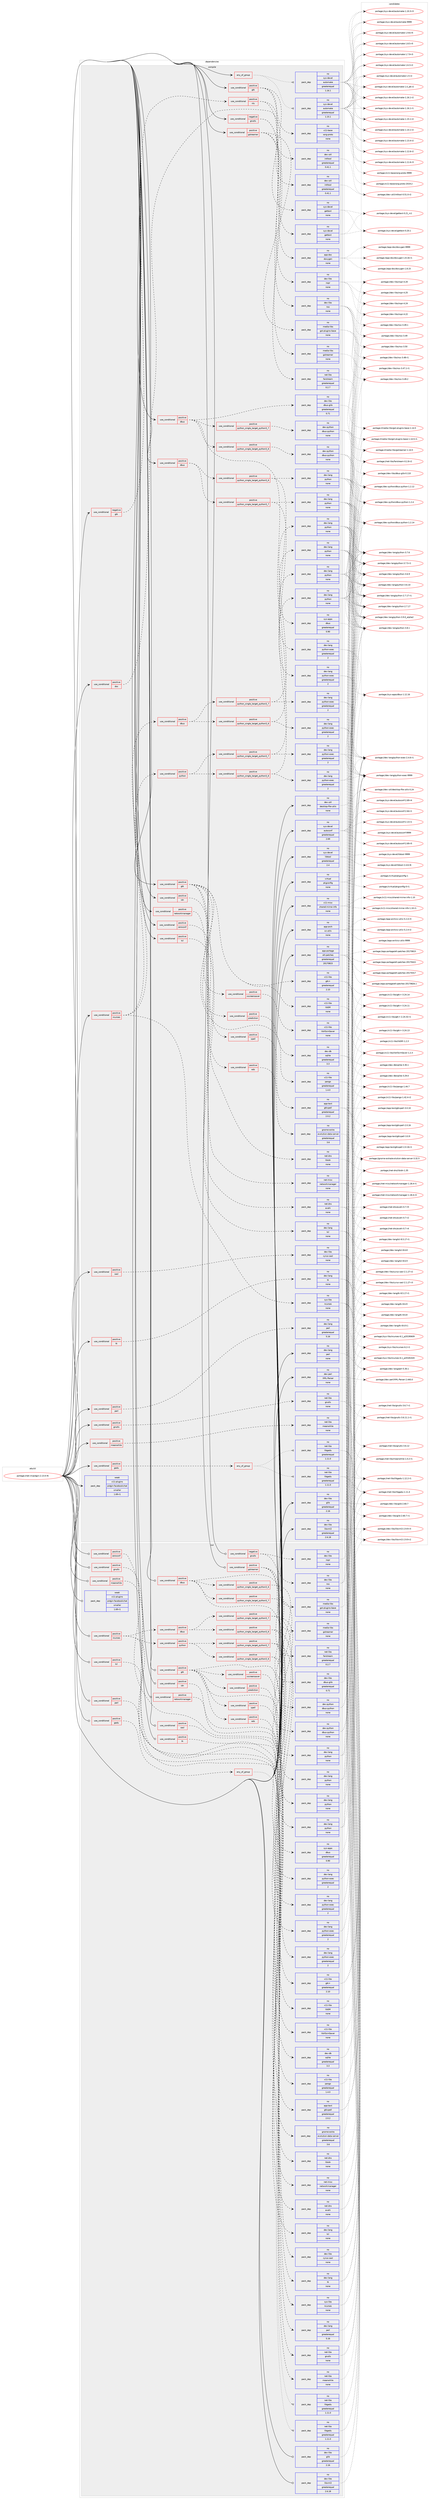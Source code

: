 digraph prolog {

# *************
# Graph options
# *************

newrank=true;
concentrate=true;
compound=true;
graph [rankdir=LR,fontname=Helvetica,fontsize=10,ranksep=1.5];#, ranksep=2.5, nodesep=0.2];
edge  [arrowhead=vee];
node  [fontname=Helvetica,fontsize=10];

# **********
# The ebuild
# **********

subgraph cluster_leftcol {
color=gray;
rank=same;
label=<<i>ebuild</i>>;
id [label="portage://net-im/pidgin-2.13.0-r6", color=red, width=4, href="../net-im/pidgin-2.13.0-r6.svg"];
}

# ****************
# The dependencies
# ****************

subgraph cluster_midcol {
color=gray;
label=<<i>dependencies</i>>;
subgraph cluster_compile {
fillcolor="#eeeeee";
style=filled;
label=<<i>compile</i>>;
subgraph any2097 {
dependency128589 [label=<<TABLE BORDER="0" CELLBORDER="1" CELLSPACING="0" CELLPADDING="4"><TR><TD CELLPADDING="10">any_of_group</TD></TR></TABLE>>, shape=none, color=red];subgraph pack98772 {
dependency128590 [label=<<TABLE BORDER="0" CELLBORDER="1" CELLSPACING="0" CELLPADDING="4" WIDTH="220"><TR><TD ROWSPAN="6" CELLPADDING="30">pack_dep</TD></TR><TR><TD WIDTH="110">no</TD></TR><TR><TD>sys-devel</TD></TR><TR><TD>automake</TD></TR><TR><TD>greaterequal</TD></TR><TR><TD>1.16.1</TD></TR></TABLE>>, shape=none, color=blue];
}
dependency128589:e -> dependency128590:w [weight=20,style="dotted",arrowhead="oinv"];
subgraph pack98773 {
dependency128591 [label=<<TABLE BORDER="0" CELLBORDER="1" CELLSPACING="0" CELLPADDING="4" WIDTH="220"><TR><TD ROWSPAN="6" CELLPADDING="30">pack_dep</TD></TR><TR><TD WIDTH="110">no</TD></TR><TR><TD>sys-devel</TD></TR><TR><TD>automake</TD></TR><TR><TD>greaterequal</TD></TR><TR><TD>1.15.1</TD></TR></TABLE>>, shape=none, color=blue];
}
dependency128589:e -> dependency128591:w [weight=20,style="dotted",arrowhead="oinv"];
}
id:e -> dependency128589:w [weight=20,style="solid",arrowhead="vee"];
subgraph cond27593 {
dependency128592 [label=<<TABLE BORDER="0" CELLBORDER="1" CELLSPACING="0" CELLPADDING="4"><TR><TD ROWSPAN="3" CELLPADDING="10">use_conditional</TD></TR><TR><TD>negative</TD></TR><TR><TD>gnutls</TD></TR></TABLE>>, shape=none, color=red];
subgraph pack98774 {
dependency128593 [label=<<TABLE BORDER="0" CELLBORDER="1" CELLSPACING="0" CELLPADDING="4" WIDTH="220"><TR><TD ROWSPAN="6" CELLPADDING="30">pack_dep</TD></TR><TR><TD WIDTH="110">no</TD></TR><TR><TD>dev-libs</TD></TR><TR><TD>nspr</TD></TR><TR><TD>none</TD></TR><TR><TD></TD></TR></TABLE>>, shape=none, color=blue];
}
dependency128592:e -> dependency128593:w [weight=20,style="dashed",arrowhead="vee"];
subgraph pack98775 {
dependency128594 [label=<<TABLE BORDER="0" CELLBORDER="1" CELLSPACING="0" CELLPADDING="4" WIDTH="220"><TR><TD ROWSPAN="6" CELLPADDING="30">pack_dep</TD></TR><TR><TD WIDTH="110">no</TD></TR><TR><TD>dev-libs</TD></TR><TR><TD>nss</TD></TR><TR><TD>none</TD></TR><TR><TD></TD></TR></TABLE>>, shape=none, color=blue];
}
dependency128592:e -> dependency128594:w [weight=20,style="dashed",arrowhead="vee"];
}
id:e -> dependency128592:w [weight=20,style="solid",arrowhead="vee"];
subgraph cond27594 {
dependency128595 [label=<<TABLE BORDER="0" CELLBORDER="1" CELLSPACING="0" CELLPADDING="4"><TR><TD ROWSPAN="3" CELLPADDING="10">use_conditional</TD></TR><TR><TD>negative</TD></TR><TR><TD>gtk</TD></TR></TABLE>>, shape=none, color=red];
subgraph cond27595 {
dependency128596 [label=<<TABLE BORDER="0" CELLBORDER="1" CELLSPACING="0" CELLPADDING="4"><TR><TD ROWSPAN="3" CELLPADDING="10">use_conditional</TD></TR><TR><TD>positive</TD></TR><TR><TD>nls</TD></TR></TABLE>>, shape=none, color=red];
subgraph pack98776 {
dependency128597 [label=<<TABLE BORDER="0" CELLBORDER="1" CELLSPACING="0" CELLPADDING="4" WIDTH="220"><TR><TD ROWSPAN="6" CELLPADDING="30">pack_dep</TD></TR><TR><TD WIDTH="110">no</TD></TR><TR><TD>dev-util</TD></TR><TR><TD>intltool</TD></TR><TR><TD>greaterequal</TD></TR><TR><TD>0.41.1</TD></TR></TABLE>>, shape=none, color=blue];
}
dependency128596:e -> dependency128597:w [weight=20,style="dashed",arrowhead="vee"];
subgraph pack98777 {
dependency128598 [label=<<TABLE BORDER="0" CELLBORDER="1" CELLSPACING="0" CELLPADDING="4" WIDTH="220"><TR><TD ROWSPAN="6" CELLPADDING="30">pack_dep</TD></TR><TR><TD WIDTH="110">no</TD></TR><TR><TD>sys-devel</TD></TR><TR><TD>gettext</TD></TR><TR><TD>none</TD></TR><TR><TD></TD></TR></TABLE>>, shape=none, color=blue];
}
dependency128596:e -> dependency128598:w [weight=20,style="dashed",arrowhead="vee"];
}
dependency128595:e -> dependency128596:w [weight=20,style="dashed",arrowhead="vee"];
}
id:e -> dependency128595:w [weight=20,style="solid",arrowhead="vee"];
subgraph cond27596 {
dependency128599 [label=<<TABLE BORDER="0" CELLBORDER="1" CELLSPACING="0" CELLPADDING="4"><TR><TD ROWSPAN="3" CELLPADDING="10">use_conditional</TD></TR><TR><TD>positive</TD></TR><TR><TD>dbus</TD></TR></TABLE>>, shape=none, color=red];
subgraph cond27597 {
dependency128600 [label=<<TABLE BORDER="0" CELLBORDER="1" CELLSPACING="0" CELLPADDING="4"><TR><TD ROWSPAN="3" CELLPADDING="10">use_conditional</TD></TR><TR><TD>positive</TD></TR><TR><TD>python_single_target_python3_6</TD></TR></TABLE>>, shape=none, color=red];
subgraph pack98778 {
dependency128601 [label=<<TABLE BORDER="0" CELLBORDER="1" CELLSPACING="0" CELLPADDING="4" WIDTH="220"><TR><TD ROWSPAN="6" CELLPADDING="30">pack_dep</TD></TR><TR><TD WIDTH="110">no</TD></TR><TR><TD>dev-lang</TD></TR><TR><TD>python</TD></TR><TR><TD>none</TD></TR><TR><TD></TD></TR></TABLE>>, shape=none, color=blue];
}
dependency128600:e -> dependency128601:w [weight=20,style="dashed",arrowhead="vee"];
subgraph pack98779 {
dependency128602 [label=<<TABLE BORDER="0" CELLBORDER="1" CELLSPACING="0" CELLPADDING="4" WIDTH="220"><TR><TD ROWSPAN="6" CELLPADDING="30">pack_dep</TD></TR><TR><TD WIDTH="110">no</TD></TR><TR><TD>dev-lang</TD></TR><TR><TD>python-exec</TD></TR><TR><TD>greaterequal</TD></TR><TR><TD>2</TD></TR></TABLE>>, shape=none, color=blue];
}
dependency128600:e -> dependency128602:w [weight=20,style="dashed",arrowhead="vee"];
}
dependency128599:e -> dependency128600:w [weight=20,style="dashed",arrowhead="vee"];
subgraph cond27598 {
dependency128603 [label=<<TABLE BORDER="0" CELLBORDER="1" CELLSPACING="0" CELLPADDING="4"><TR><TD ROWSPAN="3" CELLPADDING="10">use_conditional</TD></TR><TR><TD>positive</TD></TR><TR><TD>python_single_target_python3_7</TD></TR></TABLE>>, shape=none, color=red];
subgraph pack98780 {
dependency128604 [label=<<TABLE BORDER="0" CELLBORDER="1" CELLSPACING="0" CELLPADDING="4" WIDTH="220"><TR><TD ROWSPAN="6" CELLPADDING="30">pack_dep</TD></TR><TR><TD WIDTH="110">no</TD></TR><TR><TD>dev-lang</TD></TR><TR><TD>python</TD></TR><TR><TD>none</TD></TR><TR><TD></TD></TR></TABLE>>, shape=none, color=blue];
}
dependency128603:e -> dependency128604:w [weight=20,style="dashed",arrowhead="vee"];
subgraph pack98781 {
dependency128605 [label=<<TABLE BORDER="0" CELLBORDER="1" CELLSPACING="0" CELLPADDING="4" WIDTH="220"><TR><TD ROWSPAN="6" CELLPADDING="30">pack_dep</TD></TR><TR><TD WIDTH="110">no</TD></TR><TR><TD>dev-lang</TD></TR><TR><TD>python-exec</TD></TR><TR><TD>greaterequal</TD></TR><TR><TD>2</TD></TR></TABLE>>, shape=none, color=blue];
}
dependency128603:e -> dependency128605:w [weight=20,style="dashed",arrowhead="vee"];
}
dependency128599:e -> dependency128603:w [weight=20,style="dashed",arrowhead="vee"];
}
id:e -> dependency128599:w [weight=20,style="solid",arrowhead="vee"];
subgraph cond27599 {
dependency128606 [label=<<TABLE BORDER="0" CELLBORDER="1" CELLSPACING="0" CELLPADDING="4"><TR><TD ROWSPAN="3" CELLPADDING="10">use_conditional</TD></TR><TR><TD>positive</TD></TR><TR><TD>dbus</TD></TR></TABLE>>, shape=none, color=red];
subgraph pack98782 {
dependency128607 [label=<<TABLE BORDER="0" CELLBORDER="1" CELLSPACING="0" CELLPADDING="4" WIDTH="220"><TR><TD ROWSPAN="6" CELLPADDING="30">pack_dep</TD></TR><TR><TD WIDTH="110">no</TD></TR><TR><TD>dev-libs</TD></TR><TR><TD>dbus-glib</TD></TR><TR><TD>greaterequal</TD></TR><TR><TD>0.71</TD></TR></TABLE>>, shape=none, color=blue];
}
dependency128606:e -> dependency128607:w [weight=20,style="dashed",arrowhead="vee"];
subgraph pack98783 {
dependency128608 [label=<<TABLE BORDER="0" CELLBORDER="1" CELLSPACING="0" CELLPADDING="4" WIDTH="220"><TR><TD ROWSPAN="6" CELLPADDING="30">pack_dep</TD></TR><TR><TD WIDTH="110">no</TD></TR><TR><TD>sys-apps</TD></TR><TR><TD>dbus</TD></TR><TR><TD>greaterequal</TD></TR><TR><TD>0.90</TD></TR></TABLE>>, shape=none, color=blue];
}
dependency128606:e -> dependency128608:w [weight=20,style="dashed",arrowhead="vee"];
subgraph cond27600 {
dependency128609 [label=<<TABLE BORDER="0" CELLBORDER="1" CELLSPACING="0" CELLPADDING="4"><TR><TD ROWSPAN="3" CELLPADDING="10">use_conditional</TD></TR><TR><TD>positive</TD></TR><TR><TD>python_single_target_python3_6</TD></TR></TABLE>>, shape=none, color=red];
subgraph pack98784 {
dependency128610 [label=<<TABLE BORDER="0" CELLBORDER="1" CELLSPACING="0" CELLPADDING="4" WIDTH="220"><TR><TD ROWSPAN="6" CELLPADDING="30">pack_dep</TD></TR><TR><TD WIDTH="110">no</TD></TR><TR><TD>dev-python</TD></TR><TR><TD>dbus-python</TD></TR><TR><TD>none</TD></TR><TR><TD></TD></TR></TABLE>>, shape=none, color=blue];
}
dependency128609:e -> dependency128610:w [weight=20,style="dashed",arrowhead="vee"];
}
dependency128606:e -> dependency128609:w [weight=20,style="dashed",arrowhead="vee"];
subgraph cond27601 {
dependency128611 [label=<<TABLE BORDER="0" CELLBORDER="1" CELLSPACING="0" CELLPADDING="4"><TR><TD ROWSPAN="3" CELLPADDING="10">use_conditional</TD></TR><TR><TD>positive</TD></TR><TR><TD>python_single_target_python3_7</TD></TR></TABLE>>, shape=none, color=red];
subgraph pack98785 {
dependency128612 [label=<<TABLE BORDER="0" CELLBORDER="1" CELLSPACING="0" CELLPADDING="4" WIDTH="220"><TR><TD ROWSPAN="6" CELLPADDING="30">pack_dep</TD></TR><TR><TD WIDTH="110">no</TD></TR><TR><TD>dev-python</TD></TR><TR><TD>dbus-python</TD></TR><TR><TD>none</TD></TR><TR><TD></TD></TR></TABLE>>, shape=none, color=blue];
}
dependency128611:e -> dependency128612:w [weight=20,style="dashed",arrowhead="vee"];
}
dependency128606:e -> dependency128611:w [weight=20,style="dashed",arrowhead="vee"];
}
id:e -> dependency128606:w [weight=20,style="solid",arrowhead="vee"];
subgraph cond27602 {
dependency128613 [label=<<TABLE BORDER="0" CELLBORDER="1" CELLSPACING="0" CELLPADDING="4"><TR><TD ROWSPAN="3" CELLPADDING="10">use_conditional</TD></TR><TR><TD>positive</TD></TR><TR><TD>doc</TD></TR></TABLE>>, shape=none, color=red];
subgraph pack98786 {
dependency128614 [label=<<TABLE BORDER="0" CELLBORDER="1" CELLSPACING="0" CELLPADDING="4" WIDTH="220"><TR><TD ROWSPAN="6" CELLPADDING="30">pack_dep</TD></TR><TR><TD WIDTH="110">no</TD></TR><TR><TD>app-doc</TD></TR><TR><TD>doxygen</TD></TR><TR><TD>none</TD></TR><TR><TD></TD></TR></TABLE>>, shape=none, color=blue];
}
dependency128613:e -> dependency128614:w [weight=20,style="dashed",arrowhead="vee"];
}
id:e -> dependency128613:w [weight=20,style="solid",arrowhead="vee"];
subgraph cond27603 {
dependency128615 [label=<<TABLE BORDER="0" CELLBORDER="1" CELLSPACING="0" CELLPADDING="4"><TR><TD ROWSPAN="3" CELLPADDING="10">use_conditional</TD></TR><TR><TD>positive</TD></TR><TR><TD>gadu</TD></TR></TABLE>>, shape=none, color=red];
subgraph any2098 {
dependency128616 [label=<<TABLE BORDER="0" CELLBORDER="1" CELLSPACING="0" CELLPADDING="4"><TR><TD CELLPADDING="10">any_of_group</TD></TR></TABLE>>, shape=none, color=red];subgraph pack98787 {
dependency128617 [label=<<TABLE BORDER="0" CELLBORDER="1" CELLSPACING="0" CELLPADDING="4" WIDTH="220"><TR><TD ROWSPAN="6" CELLPADDING="30">pack_dep</TD></TR><TR><TD WIDTH="110">no</TD></TR><TR><TD>net-libs</TD></TR><TR><TD>libgadu</TD></TR><TR><TD>greaterequal</TD></TR><TR><TD>1.11.0</TD></TR></TABLE>>, shape=none, color=blue];
}
dependency128616:e -> dependency128617:w [weight=20,style="dotted",arrowhead="oinv"];
subgraph pack98788 {
dependency128618 [label=<<TABLE BORDER="0" CELLBORDER="1" CELLSPACING="0" CELLPADDING="4" WIDTH="220"><TR><TD ROWSPAN="6" CELLPADDING="30">pack_dep</TD></TR><TR><TD WIDTH="110">no</TD></TR><TR><TD>net-libs</TD></TR><TR><TD>libgadu</TD></TR><TR><TD>greaterequal</TD></TR><TR><TD>1.11.0</TD></TR></TABLE>>, shape=none, color=blue];
}
dependency128616:e -> dependency128618:w [weight=20,style="dotted",arrowhead="oinv"];
}
dependency128615:e -> dependency128616:w [weight=20,style="dashed",arrowhead="vee"];
}
id:e -> dependency128615:w [weight=20,style="solid",arrowhead="vee"];
subgraph cond27604 {
dependency128619 [label=<<TABLE BORDER="0" CELLBORDER="1" CELLSPACING="0" CELLPADDING="4"><TR><TD ROWSPAN="3" CELLPADDING="10">use_conditional</TD></TR><TR><TD>positive</TD></TR><TR><TD>gnutls</TD></TR></TABLE>>, shape=none, color=red];
subgraph pack98789 {
dependency128620 [label=<<TABLE BORDER="0" CELLBORDER="1" CELLSPACING="0" CELLPADDING="4" WIDTH="220"><TR><TD ROWSPAN="6" CELLPADDING="30">pack_dep</TD></TR><TR><TD WIDTH="110">no</TD></TR><TR><TD>net-libs</TD></TR><TR><TD>gnutls</TD></TR><TR><TD>none</TD></TR><TR><TD></TD></TR></TABLE>>, shape=none, color=blue];
}
dependency128619:e -> dependency128620:w [weight=20,style="dashed",arrowhead="vee"];
}
id:e -> dependency128619:w [weight=20,style="solid",arrowhead="vee"];
subgraph cond27605 {
dependency128621 [label=<<TABLE BORDER="0" CELLBORDER="1" CELLSPACING="0" CELLPADDING="4"><TR><TD ROWSPAN="3" CELLPADDING="10">use_conditional</TD></TR><TR><TD>positive</TD></TR><TR><TD>gstreamer</TD></TR></TABLE>>, shape=none, color=red];
subgraph pack98790 {
dependency128622 [label=<<TABLE BORDER="0" CELLBORDER="1" CELLSPACING="0" CELLPADDING="4" WIDTH="220"><TR><TD ROWSPAN="6" CELLPADDING="30">pack_dep</TD></TR><TR><TD WIDTH="110">no</TD></TR><TR><TD>media-libs</TD></TR><TR><TD>gstreamer</TD></TR><TR><TD>none</TD></TR><TR><TD></TD></TR></TABLE>>, shape=none, color=blue];
}
dependency128621:e -> dependency128622:w [weight=20,style="dashed",arrowhead="vee"];
subgraph pack98791 {
dependency128623 [label=<<TABLE BORDER="0" CELLBORDER="1" CELLSPACING="0" CELLPADDING="4" WIDTH="220"><TR><TD ROWSPAN="6" CELLPADDING="30">pack_dep</TD></TR><TR><TD WIDTH="110">no</TD></TR><TR><TD>media-libs</TD></TR><TR><TD>gst-plugins-base</TD></TR><TR><TD>none</TD></TR><TR><TD></TD></TR></TABLE>>, shape=none, color=blue];
}
dependency128621:e -> dependency128623:w [weight=20,style="dashed",arrowhead="vee"];
subgraph pack98792 {
dependency128624 [label=<<TABLE BORDER="0" CELLBORDER="1" CELLSPACING="0" CELLPADDING="4" WIDTH="220"><TR><TD ROWSPAN="6" CELLPADDING="30">pack_dep</TD></TR><TR><TD WIDTH="110">no</TD></TR><TR><TD>net-libs</TD></TR><TR><TD>farstream</TD></TR><TR><TD>greaterequal</TD></TR><TR><TD>0.2.7</TD></TR></TABLE>>, shape=none, color=blue];
}
dependency128621:e -> dependency128624:w [weight=20,style="dashed",arrowhead="vee"];
}
id:e -> dependency128621:w [weight=20,style="solid",arrowhead="vee"];
subgraph cond27606 {
dependency128625 [label=<<TABLE BORDER="0" CELLBORDER="1" CELLSPACING="0" CELLPADDING="4"><TR><TD ROWSPAN="3" CELLPADDING="10">use_conditional</TD></TR><TR><TD>positive</TD></TR><TR><TD>gtk</TD></TR></TABLE>>, shape=none, color=red];
subgraph pack98793 {
dependency128626 [label=<<TABLE BORDER="0" CELLBORDER="1" CELLSPACING="0" CELLPADDING="4" WIDTH="220"><TR><TD ROWSPAN="6" CELLPADDING="30">pack_dep</TD></TR><TR><TD WIDTH="110">no</TD></TR><TR><TD>x11-base</TD></TR><TR><TD>xorg-proto</TD></TR><TR><TD>none</TD></TR><TR><TD></TD></TR></TABLE>>, shape=none, color=blue];
}
dependency128625:e -> dependency128626:w [weight=20,style="dashed",arrowhead="vee"];
subgraph pack98794 {
dependency128627 [label=<<TABLE BORDER="0" CELLBORDER="1" CELLSPACING="0" CELLPADDING="4" WIDTH="220"><TR><TD ROWSPAN="6" CELLPADDING="30">pack_dep</TD></TR><TR><TD WIDTH="110">no</TD></TR><TR><TD>dev-util</TD></TR><TR><TD>intltool</TD></TR><TR><TD>greaterequal</TD></TR><TR><TD>0.41.1</TD></TR></TABLE>>, shape=none, color=blue];
}
dependency128625:e -> dependency128627:w [weight=20,style="dashed",arrowhead="vee"];
subgraph pack98795 {
dependency128628 [label=<<TABLE BORDER="0" CELLBORDER="1" CELLSPACING="0" CELLPADDING="4" WIDTH="220"><TR><TD ROWSPAN="6" CELLPADDING="30">pack_dep</TD></TR><TR><TD WIDTH="110">no</TD></TR><TR><TD>sys-devel</TD></TR><TR><TD>gettext</TD></TR><TR><TD>none</TD></TR><TR><TD></TD></TR></TABLE>>, shape=none, color=blue];
}
dependency128625:e -> dependency128628:w [weight=20,style="dashed",arrowhead="vee"];
}
id:e -> dependency128625:w [weight=20,style="solid",arrowhead="vee"];
subgraph cond27607 {
dependency128629 [label=<<TABLE BORDER="0" CELLBORDER="1" CELLSPACING="0" CELLPADDING="4"><TR><TD ROWSPAN="3" CELLPADDING="10">use_conditional</TD></TR><TR><TD>positive</TD></TR><TR><TD>gtk</TD></TR></TABLE>>, shape=none, color=red];
subgraph pack98796 {
dependency128630 [label=<<TABLE BORDER="0" CELLBORDER="1" CELLSPACING="0" CELLPADDING="4" WIDTH="220"><TR><TD ROWSPAN="6" CELLPADDING="30">pack_dep</TD></TR><TR><TD WIDTH="110">no</TD></TR><TR><TD>x11-libs</TD></TR><TR><TD>gtk+</TD></TR><TR><TD>greaterequal</TD></TR><TR><TD>2.10</TD></TR></TABLE>>, shape=none, color=blue];
}
dependency128629:e -> dependency128630:w [weight=20,style="dashed",arrowhead="vee"];
subgraph pack98797 {
dependency128631 [label=<<TABLE BORDER="0" CELLBORDER="1" CELLSPACING="0" CELLPADDING="4" WIDTH="220"><TR><TD ROWSPAN="6" CELLPADDING="30">pack_dep</TD></TR><TR><TD WIDTH="110">no</TD></TR><TR><TD>x11-libs</TD></TR><TR><TD>libSM</TD></TR><TR><TD>none</TD></TR><TR><TD></TD></TR></TABLE>>, shape=none, color=blue];
}
dependency128629:e -> dependency128631:w [weight=20,style="dashed",arrowhead="vee"];
subgraph pack98798 {
dependency128632 [label=<<TABLE BORDER="0" CELLBORDER="1" CELLSPACING="0" CELLPADDING="4" WIDTH="220"><TR><TD ROWSPAN="6" CELLPADDING="30">pack_dep</TD></TR><TR><TD WIDTH="110">no</TD></TR><TR><TD>x11-libs</TD></TR><TR><TD>pango</TD></TR><TR><TD>greaterequal</TD></TR><TR><TD>1.4.0</TD></TR></TABLE>>, shape=none, color=blue];
}
dependency128629:e -> dependency128632:w [weight=20,style="dashed",arrowhead="vee"];
subgraph cond27608 {
dependency128633 [label=<<TABLE BORDER="0" CELLBORDER="1" CELLSPACING="0" CELLPADDING="4"><TR><TD ROWSPAN="3" CELLPADDING="10">use_conditional</TD></TR><TR><TD>positive</TD></TR><TR><TD>xscreensaver</TD></TR></TABLE>>, shape=none, color=red];
subgraph pack98799 {
dependency128634 [label=<<TABLE BORDER="0" CELLBORDER="1" CELLSPACING="0" CELLPADDING="4" WIDTH="220"><TR><TD ROWSPAN="6" CELLPADDING="30">pack_dep</TD></TR><TR><TD WIDTH="110">no</TD></TR><TR><TD>x11-libs</TD></TR><TR><TD>libXScrnSaver</TD></TR><TR><TD>none</TD></TR><TR><TD></TD></TR></TABLE>>, shape=none, color=blue];
}
dependency128633:e -> dependency128634:w [weight=20,style="dashed",arrowhead="vee"];
}
dependency128629:e -> dependency128633:w [weight=20,style="dashed",arrowhead="vee"];
subgraph cond27609 {
dependency128635 [label=<<TABLE BORDER="0" CELLBORDER="1" CELLSPACING="0" CELLPADDING="4"><TR><TD ROWSPAN="3" CELLPADDING="10">use_conditional</TD></TR><TR><TD>positive</TD></TR><TR><TD>spell</TD></TR></TABLE>>, shape=none, color=red];
subgraph pack98800 {
dependency128636 [label=<<TABLE BORDER="0" CELLBORDER="1" CELLSPACING="0" CELLPADDING="4" WIDTH="220"><TR><TD ROWSPAN="6" CELLPADDING="30">pack_dep</TD></TR><TR><TD WIDTH="110">no</TD></TR><TR><TD>app-text</TD></TR><TR><TD>gtkspell</TD></TR><TR><TD>greaterequal</TD></TR><TR><TD>2.0.2</TD></TR></TABLE>>, shape=none, color=blue];
}
dependency128635:e -> dependency128636:w [weight=20,style="dashed",arrowhead="vee"];
}
dependency128629:e -> dependency128635:w [weight=20,style="dashed",arrowhead="vee"];
subgraph cond27610 {
dependency128637 [label=<<TABLE BORDER="0" CELLBORDER="1" CELLSPACING="0" CELLPADDING="4"><TR><TD ROWSPAN="3" CELLPADDING="10">use_conditional</TD></TR><TR><TD>positive</TD></TR><TR><TD>eds</TD></TR></TABLE>>, shape=none, color=red];
subgraph pack98801 {
dependency128638 [label=<<TABLE BORDER="0" CELLBORDER="1" CELLSPACING="0" CELLPADDING="4" WIDTH="220"><TR><TD ROWSPAN="6" CELLPADDING="30">pack_dep</TD></TR><TR><TD WIDTH="110">no</TD></TR><TR><TD>gnome-extra</TD></TR><TR><TD>evolution-data-server</TD></TR><TR><TD>greaterequal</TD></TR><TR><TD>3.6</TD></TR></TABLE>>, shape=none, color=blue];
}
dependency128637:e -> dependency128638:w [weight=20,style="dashed",arrowhead="vee"];
}
dependency128629:e -> dependency128637:w [weight=20,style="dashed",arrowhead="vee"];
subgraph cond27611 {
dependency128639 [label=<<TABLE BORDER="0" CELLBORDER="1" CELLSPACING="0" CELLPADDING="4"><TR><TD ROWSPAN="3" CELLPADDING="10">use_conditional</TD></TR><TR><TD>positive</TD></TR><TR><TD>prediction</TD></TR></TABLE>>, shape=none, color=red];
subgraph pack98802 {
dependency128640 [label=<<TABLE BORDER="0" CELLBORDER="1" CELLSPACING="0" CELLPADDING="4" WIDTH="220"><TR><TD ROWSPAN="6" CELLPADDING="30">pack_dep</TD></TR><TR><TD WIDTH="110">no</TD></TR><TR><TD>dev-db</TD></TR><TR><TD>sqlite</TD></TR><TR><TD>greaterequal</TD></TR><TR><TD>3.3</TD></TR></TABLE>>, shape=none, color=blue];
}
dependency128639:e -> dependency128640:w [weight=20,style="dashed",arrowhead="vee"];
}
dependency128629:e -> dependency128639:w [weight=20,style="dashed",arrowhead="vee"];
}
id:e -> dependency128629:w [weight=20,style="solid",arrowhead="vee"];
subgraph cond27612 {
dependency128641 [label=<<TABLE BORDER="0" CELLBORDER="1" CELLSPACING="0" CELLPADDING="4"><TR><TD ROWSPAN="3" CELLPADDING="10">use_conditional</TD></TR><TR><TD>positive</TD></TR><TR><TD>idn</TD></TR></TABLE>>, shape=none, color=red];
subgraph pack98803 {
dependency128642 [label=<<TABLE BORDER="0" CELLBORDER="1" CELLSPACING="0" CELLPADDING="4" WIDTH="220"><TR><TD ROWSPAN="6" CELLPADDING="30">pack_dep</TD></TR><TR><TD WIDTH="110">no</TD></TR><TR><TD>net-dns</TD></TR><TR><TD>libidn</TD></TR><TR><TD>none</TD></TR><TR><TD></TD></TR></TABLE>>, shape=none, color=blue];
}
dependency128641:e -> dependency128642:w [weight=20,style="dashed",arrowhead="vee"];
}
id:e -> dependency128641:w [weight=20,style="solid",arrowhead="vee"];
subgraph cond27613 {
dependency128643 [label=<<TABLE BORDER="0" CELLBORDER="1" CELLSPACING="0" CELLPADDING="4"><TR><TD ROWSPAN="3" CELLPADDING="10">use_conditional</TD></TR><TR><TD>positive</TD></TR><TR><TD>meanwhile</TD></TR></TABLE>>, shape=none, color=red];
subgraph pack98804 {
dependency128644 [label=<<TABLE BORDER="0" CELLBORDER="1" CELLSPACING="0" CELLPADDING="4" WIDTH="220"><TR><TD ROWSPAN="6" CELLPADDING="30">pack_dep</TD></TR><TR><TD WIDTH="110">no</TD></TR><TR><TD>net-libs</TD></TR><TR><TD>meanwhile</TD></TR><TR><TD>none</TD></TR><TR><TD></TD></TR></TABLE>>, shape=none, color=blue];
}
dependency128643:e -> dependency128644:w [weight=20,style="dashed",arrowhead="vee"];
}
id:e -> dependency128643:w [weight=20,style="solid",arrowhead="vee"];
subgraph cond27614 {
dependency128645 [label=<<TABLE BORDER="0" CELLBORDER="1" CELLSPACING="0" CELLPADDING="4"><TR><TD ROWSPAN="3" CELLPADDING="10">use_conditional</TD></TR><TR><TD>positive</TD></TR><TR><TD>ncurses</TD></TR></TABLE>>, shape=none, color=red];
subgraph pack98805 {
dependency128646 [label=<<TABLE BORDER="0" CELLBORDER="1" CELLSPACING="0" CELLPADDING="4" WIDTH="220"><TR><TD ROWSPAN="6" CELLPADDING="30">pack_dep</TD></TR><TR><TD WIDTH="110">no</TD></TR><TR><TD>sys-libs</TD></TR><TR><TD>ncurses</TD></TR><TR><TD>none</TD></TR><TR><TD></TD></TR></TABLE>>, shape=none, color=blue];
}
dependency128645:e -> dependency128646:w [weight=20,style="dashed",arrowhead="vee"];
subgraph cond27615 {
dependency128647 [label=<<TABLE BORDER="0" CELLBORDER="1" CELLSPACING="0" CELLPADDING="4"><TR><TD ROWSPAN="3" CELLPADDING="10">use_conditional</TD></TR><TR><TD>positive</TD></TR><TR><TD>dbus</TD></TR></TABLE>>, shape=none, color=red];
subgraph cond27616 {
dependency128648 [label=<<TABLE BORDER="0" CELLBORDER="1" CELLSPACING="0" CELLPADDING="4"><TR><TD ROWSPAN="3" CELLPADDING="10">use_conditional</TD></TR><TR><TD>positive</TD></TR><TR><TD>python_single_target_python3_6</TD></TR></TABLE>>, shape=none, color=red];
subgraph pack98806 {
dependency128649 [label=<<TABLE BORDER="0" CELLBORDER="1" CELLSPACING="0" CELLPADDING="4" WIDTH="220"><TR><TD ROWSPAN="6" CELLPADDING="30">pack_dep</TD></TR><TR><TD WIDTH="110">no</TD></TR><TR><TD>dev-lang</TD></TR><TR><TD>python</TD></TR><TR><TD>none</TD></TR><TR><TD></TD></TR></TABLE>>, shape=none, color=blue];
}
dependency128648:e -> dependency128649:w [weight=20,style="dashed",arrowhead="vee"];
subgraph pack98807 {
dependency128650 [label=<<TABLE BORDER="0" CELLBORDER="1" CELLSPACING="0" CELLPADDING="4" WIDTH="220"><TR><TD ROWSPAN="6" CELLPADDING="30">pack_dep</TD></TR><TR><TD WIDTH="110">no</TD></TR><TR><TD>dev-lang</TD></TR><TR><TD>python-exec</TD></TR><TR><TD>greaterequal</TD></TR><TR><TD>2</TD></TR></TABLE>>, shape=none, color=blue];
}
dependency128648:e -> dependency128650:w [weight=20,style="dashed",arrowhead="vee"];
}
dependency128647:e -> dependency128648:w [weight=20,style="dashed",arrowhead="vee"];
subgraph cond27617 {
dependency128651 [label=<<TABLE BORDER="0" CELLBORDER="1" CELLSPACING="0" CELLPADDING="4"><TR><TD ROWSPAN="3" CELLPADDING="10">use_conditional</TD></TR><TR><TD>positive</TD></TR><TR><TD>python_single_target_python3_7</TD></TR></TABLE>>, shape=none, color=red];
subgraph pack98808 {
dependency128652 [label=<<TABLE BORDER="0" CELLBORDER="1" CELLSPACING="0" CELLPADDING="4" WIDTH="220"><TR><TD ROWSPAN="6" CELLPADDING="30">pack_dep</TD></TR><TR><TD WIDTH="110">no</TD></TR><TR><TD>dev-lang</TD></TR><TR><TD>python</TD></TR><TR><TD>none</TD></TR><TR><TD></TD></TR></TABLE>>, shape=none, color=blue];
}
dependency128651:e -> dependency128652:w [weight=20,style="dashed",arrowhead="vee"];
subgraph pack98809 {
dependency128653 [label=<<TABLE BORDER="0" CELLBORDER="1" CELLSPACING="0" CELLPADDING="4" WIDTH="220"><TR><TD ROWSPAN="6" CELLPADDING="30">pack_dep</TD></TR><TR><TD WIDTH="110">no</TD></TR><TR><TD>dev-lang</TD></TR><TR><TD>python-exec</TD></TR><TR><TD>greaterequal</TD></TR><TR><TD>2</TD></TR></TABLE>>, shape=none, color=blue];
}
dependency128651:e -> dependency128653:w [weight=20,style="dashed",arrowhead="vee"];
}
dependency128647:e -> dependency128651:w [weight=20,style="dashed",arrowhead="vee"];
}
dependency128645:e -> dependency128647:w [weight=20,style="dashed",arrowhead="vee"];
subgraph cond27618 {
dependency128654 [label=<<TABLE BORDER="0" CELLBORDER="1" CELLSPACING="0" CELLPADDING="4"><TR><TD ROWSPAN="3" CELLPADDING="10">use_conditional</TD></TR><TR><TD>positive</TD></TR><TR><TD>python</TD></TR></TABLE>>, shape=none, color=red];
subgraph cond27619 {
dependency128655 [label=<<TABLE BORDER="0" CELLBORDER="1" CELLSPACING="0" CELLPADDING="4"><TR><TD ROWSPAN="3" CELLPADDING="10">use_conditional</TD></TR><TR><TD>positive</TD></TR><TR><TD>python_single_target_python3_6</TD></TR></TABLE>>, shape=none, color=red];
subgraph pack98810 {
dependency128656 [label=<<TABLE BORDER="0" CELLBORDER="1" CELLSPACING="0" CELLPADDING="4" WIDTH="220"><TR><TD ROWSPAN="6" CELLPADDING="30">pack_dep</TD></TR><TR><TD WIDTH="110">no</TD></TR><TR><TD>dev-lang</TD></TR><TR><TD>python</TD></TR><TR><TD>none</TD></TR><TR><TD></TD></TR></TABLE>>, shape=none, color=blue];
}
dependency128655:e -> dependency128656:w [weight=20,style="dashed",arrowhead="vee"];
subgraph pack98811 {
dependency128657 [label=<<TABLE BORDER="0" CELLBORDER="1" CELLSPACING="0" CELLPADDING="4" WIDTH="220"><TR><TD ROWSPAN="6" CELLPADDING="30">pack_dep</TD></TR><TR><TD WIDTH="110">no</TD></TR><TR><TD>dev-lang</TD></TR><TR><TD>python-exec</TD></TR><TR><TD>greaterequal</TD></TR><TR><TD>2</TD></TR></TABLE>>, shape=none, color=blue];
}
dependency128655:e -> dependency128657:w [weight=20,style="dashed",arrowhead="vee"];
}
dependency128654:e -> dependency128655:w [weight=20,style="dashed",arrowhead="vee"];
subgraph cond27620 {
dependency128658 [label=<<TABLE BORDER="0" CELLBORDER="1" CELLSPACING="0" CELLPADDING="4"><TR><TD ROWSPAN="3" CELLPADDING="10">use_conditional</TD></TR><TR><TD>positive</TD></TR><TR><TD>python_single_target_python3_7</TD></TR></TABLE>>, shape=none, color=red];
subgraph pack98812 {
dependency128659 [label=<<TABLE BORDER="0" CELLBORDER="1" CELLSPACING="0" CELLPADDING="4" WIDTH="220"><TR><TD ROWSPAN="6" CELLPADDING="30">pack_dep</TD></TR><TR><TD WIDTH="110">no</TD></TR><TR><TD>dev-lang</TD></TR><TR><TD>python</TD></TR><TR><TD>none</TD></TR><TR><TD></TD></TR></TABLE>>, shape=none, color=blue];
}
dependency128658:e -> dependency128659:w [weight=20,style="dashed",arrowhead="vee"];
subgraph pack98813 {
dependency128660 [label=<<TABLE BORDER="0" CELLBORDER="1" CELLSPACING="0" CELLPADDING="4" WIDTH="220"><TR><TD ROWSPAN="6" CELLPADDING="30">pack_dep</TD></TR><TR><TD WIDTH="110">no</TD></TR><TR><TD>dev-lang</TD></TR><TR><TD>python-exec</TD></TR><TR><TD>greaterequal</TD></TR><TR><TD>2</TD></TR></TABLE>>, shape=none, color=blue];
}
dependency128658:e -> dependency128660:w [weight=20,style="dashed",arrowhead="vee"];
}
dependency128654:e -> dependency128658:w [weight=20,style="dashed",arrowhead="vee"];
}
dependency128645:e -> dependency128654:w [weight=20,style="dashed",arrowhead="vee"];
}
id:e -> dependency128645:w [weight=20,style="solid",arrowhead="vee"];
subgraph cond27621 {
dependency128661 [label=<<TABLE BORDER="0" CELLBORDER="1" CELLSPACING="0" CELLPADDING="4"><TR><TD ROWSPAN="3" CELLPADDING="10">use_conditional</TD></TR><TR><TD>positive</TD></TR><TR><TD>networkmanager</TD></TR></TABLE>>, shape=none, color=red];
subgraph pack98814 {
dependency128662 [label=<<TABLE BORDER="0" CELLBORDER="1" CELLSPACING="0" CELLPADDING="4" WIDTH="220"><TR><TD ROWSPAN="6" CELLPADDING="30">pack_dep</TD></TR><TR><TD WIDTH="110">no</TD></TR><TR><TD>net-misc</TD></TR><TR><TD>networkmanager</TD></TR><TR><TD>none</TD></TR><TR><TD></TD></TR></TABLE>>, shape=none, color=blue];
}
dependency128661:e -> dependency128662:w [weight=20,style="dashed",arrowhead="vee"];
}
id:e -> dependency128661:w [weight=20,style="solid",arrowhead="vee"];
subgraph cond27622 {
dependency128663 [label=<<TABLE BORDER="0" CELLBORDER="1" CELLSPACING="0" CELLPADDING="4"><TR><TD ROWSPAN="3" CELLPADDING="10">use_conditional</TD></TR><TR><TD>positive</TD></TR><TR><TD>perl</TD></TR></TABLE>>, shape=none, color=red];
subgraph pack98815 {
dependency128664 [label=<<TABLE BORDER="0" CELLBORDER="1" CELLSPACING="0" CELLPADDING="4" WIDTH="220"><TR><TD ROWSPAN="6" CELLPADDING="30">pack_dep</TD></TR><TR><TD WIDTH="110">no</TD></TR><TR><TD>dev-lang</TD></TR><TR><TD>perl</TD></TR><TR><TD>greaterequal</TD></TR><TR><TD>5.16</TD></TR></TABLE>>, shape=none, color=blue];
}
dependency128663:e -> dependency128664:w [weight=20,style="dashed",arrowhead="vee"];
}
id:e -> dependency128663:w [weight=20,style="solid",arrowhead="vee"];
subgraph cond27623 {
dependency128665 [label=<<TABLE BORDER="0" CELLBORDER="1" CELLSPACING="0" CELLPADDING="4"><TR><TD ROWSPAN="3" CELLPADDING="10">use_conditional</TD></TR><TR><TD>positive</TD></TR><TR><TD>sasl</TD></TR></TABLE>>, shape=none, color=red];
subgraph pack98816 {
dependency128666 [label=<<TABLE BORDER="0" CELLBORDER="1" CELLSPACING="0" CELLPADDING="4" WIDTH="220"><TR><TD ROWSPAN="6" CELLPADDING="30">pack_dep</TD></TR><TR><TD WIDTH="110">no</TD></TR><TR><TD>dev-libs</TD></TR><TR><TD>cyrus-sasl</TD></TR><TR><TD>none</TD></TR><TR><TD></TD></TR></TABLE>>, shape=none, color=blue];
}
dependency128665:e -> dependency128666:w [weight=20,style="dashed",arrowhead="vee"];
}
id:e -> dependency128665:w [weight=20,style="solid",arrowhead="vee"];
subgraph cond27624 {
dependency128667 [label=<<TABLE BORDER="0" CELLBORDER="1" CELLSPACING="0" CELLPADDING="4"><TR><TD ROWSPAN="3" CELLPADDING="10">use_conditional</TD></TR><TR><TD>positive</TD></TR><TR><TD>tcl</TD></TR></TABLE>>, shape=none, color=red];
subgraph pack98817 {
dependency128668 [label=<<TABLE BORDER="0" CELLBORDER="1" CELLSPACING="0" CELLPADDING="4" WIDTH="220"><TR><TD ROWSPAN="6" CELLPADDING="30">pack_dep</TD></TR><TR><TD WIDTH="110">no</TD></TR><TR><TD>dev-lang</TD></TR><TR><TD>tcl</TD></TR><TR><TD>none</TD></TR><TR><TD></TD></TR></TABLE>>, shape=none, color=blue];
}
dependency128667:e -> dependency128668:w [weight=20,style="dashed",arrowhead="vee"];
}
id:e -> dependency128667:w [weight=20,style="solid",arrowhead="vee"];
subgraph cond27625 {
dependency128669 [label=<<TABLE BORDER="0" CELLBORDER="1" CELLSPACING="0" CELLPADDING="4"><TR><TD ROWSPAN="3" CELLPADDING="10">use_conditional</TD></TR><TR><TD>positive</TD></TR><TR><TD>tk</TD></TR></TABLE>>, shape=none, color=red];
subgraph pack98818 {
dependency128670 [label=<<TABLE BORDER="0" CELLBORDER="1" CELLSPACING="0" CELLPADDING="4" WIDTH="220"><TR><TD ROWSPAN="6" CELLPADDING="30">pack_dep</TD></TR><TR><TD WIDTH="110">no</TD></TR><TR><TD>dev-lang</TD></TR><TR><TD>tk</TD></TR><TR><TD>none</TD></TR><TR><TD></TD></TR></TABLE>>, shape=none, color=blue];
}
dependency128669:e -> dependency128670:w [weight=20,style="dashed",arrowhead="vee"];
}
id:e -> dependency128669:w [weight=20,style="solid",arrowhead="vee"];
subgraph cond27626 {
dependency128671 [label=<<TABLE BORDER="0" CELLBORDER="1" CELLSPACING="0" CELLPADDING="4"><TR><TD ROWSPAN="3" CELLPADDING="10">use_conditional</TD></TR><TR><TD>positive</TD></TR><TR><TD>zeroconf</TD></TR></TABLE>>, shape=none, color=red];
subgraph pack98819 {
dependency128672 [label=<<TABLE BORDER="0" CELLBORDER="1" CELLSPACING="0" CELLPADDING="4" WIDTH="220"><TR><TD ROWSPAN="6" CELLPADDING="30">pack_dep</TD></TR><TR><TD WIDTH="110">no</TD></TR><TR><TD>net-dns</TD></TR><TR><TD>avahi</TD></TR><TR><TD>none</TD></TR><TR><TD></TD></TR></TABLE>>, shape=none, color=blue];
}
dependency128671:e -> dependency128672:w [weight=20,style="dashed",arrowhead="vee"];
}
id:e -> dependency128671:w [weight=20,style="solid",arrowhead="vee"];
subgraph pack98820 {
dependency128673 [label=<<TABLE BORDER="0" CELLBORDER="1" CELLSPACING="0" CELLPADDING="4" WIDTH="220"><TR><TD ROWSPAN="6" CELLPADDING="30">pack_dep</TD></TR><TR><TD WIDTH="110">no</TD></TR><TR><TD>app-arch</TD></TR><TR><TD>xz-utils</TD></TR><TR><TD>none</TD></TR><TR><TD></TD></TR></TABLE>>, shape=none, color=blue];
}
id:e -> dependency128673:w [weight=20,style="solid",arrowhead="vee"];
subgraph pack98821 {
dependency128674 [label=<<TABLE BORDER="0" CELLBORDER="1" CELLSPACING="0" CELLPADDING="4" WIDTH="220"><TR><TD ROWSPAN="6" CELLPADDING="30">pack_dep</TD></TR><TR><TD WIDTH="110">no</TD></TR><TR><TD>app-portage</TD></TR><TR><TD>elt-patches</TD></TR><TR><TD>greaterequal</TD></TR><TR><TD>20170815</TD></TR></TABLE>>, shape=none, color=blue];
}
id:e -> dependency128674:w [weight=20,style="solid",arrowhead="vee"];
subgraph pack98822 {
dependency128675 [label=<<TABLE BORDER="0" CELLBORDER="1" CELLSPACING="0" CELLPADDING="4" WIDTH="220"><TR><TD ROWSPAN="6" CELLPADDING="30">pack_dep</TD></TR><TR><TD WIDTH="110">no</TD></TR><TR><TD>dev-lang</TD></TR><TR><TD>perl</TD></TR><TR><TD>none</TD></TR><TR><TD></TD></TR></TABLE>>, shape=none, color=blue];
}
id:e -> dependency128675:w [weight=20,style="solid",arrowhead="vee"];
subgraph pack98823 {
dependency128676 [label=<<TABLE BORDER="0" CELLBORDER="1" CELLSPACING="0" CELLPADDING="4" WIDTH="220"><TR><TD ROWSPAN="6" CELLPADDING="30">pack_dep</TD></TR><TR><TD WIDTH="110">no</TD></TR><TR><TD>dev-libs</TD></TR><TR><TD>glib</TD></TR><TR><TD>greaterequal</TD></TR><TR><TD>2.16</TD></TR></TABLE>>, shape=none, color=blue];
}
id:e -> dependency128676:w [weight=20,style="solid",arrowhead="vee"];
subgraph pack98824 {
dependency128677 [label=<<TABLE BORDER="0" CELLBORDER="1" CELLSPACING="0" CELLPADDING="4" WIDTH="220"><TR><TD ROWSPAN="6" CELLPADDING="30">pack_dep</TD></TR><TR><TD WIDTH="110">no</TD></TR><TR><TD>dev-libs</TD></TR><TR><TD>libxml2</TD></TR><TR><TD>greaterequal</TD></TR><TR><TD>2.6.18</TD></TR></TABLE>>, shape=none, color=blue];
}
id:e -> dependency128677:w [weight=20,style="solid",arrowhead="vee"];
subgraph pack98825 {
dependency128678 [label=<<TABLE BORDER="0" CELLBORDER="1" CELLSPACING="0" CELLPADDING="4" WIDTH="220"><TR><TD ROWSPAN="6" CELLPADDING="30">pack_dep</TD></TR><TR><TD WIDTH="110">no</TD></TR><TR><TD>dev-perl</TD></TR><TR><TD>XML-Parser</TD></TR><TR><TD>none</TD></TR><TR><TD></TD></TR></TABLE>>, shape=none, color=blue];
}
id:e -> dependency128678:w [weight=20,style="solid",arrowhead="vee"];
subgraph pack98826 {
dependency128679 [label=<<TABLE BORDER="0" CELLBORDER="1" CELLSPACING="0" CELLPADDING="4" WIDTH="220"><TR><TD ROWSPAN="6" CELLPADDING="30">pack_dep</TD></TR><TR><TD WIDTH="110">no</TD></TR><TR><TD>dev-util</TD></TR><TR><TD>desktop-file-utils</TD></TR><TR><TD>none</TD></TR><TR><TD></TD></TR></TABLE>>, shape=none, color=blue];
}
id:e -> dependency128679:w [weight=20,style="solid",arrowhead="vee"];
subgraph pack98827 {
dependency128680 [label=<<TABLE BORDER="0" CELLBORDER="1" CELLSPACING="0" CELLPADDING="4" WIDTH="220"><TR><TD ROWSPAN="6" CELLPADDING="30">pack_dep</TD></TR><TR><TD WIDTH="110">no</TD></TR><TR><TD>sys-devel</TD></TR><TR><TD>autoconf</TD></TR><TR><TD>greaterequal</TD></TR><TR><TD>2.69</TD></TR></TABLE>>, shape=none, color=blue];
}
id:e -> dependency128680:w [weight=20,style="solid",arrowhead="vee"];
subgraph pack98828 {
dependency128681 [label=<<TABLE BORDER="0" CELLBORDER="1" CELLSPACING="0" CELLPADDING="4" WIDTH="220"><TR><TD ROWSPAN="6" CELLPADDING="30">pack_dep</TD></TR><TR><TD WIDTH="110">no</TD></TR><TR><TD>sys-devel</TD></TR><TR><TD>libtool</TD></TR><TR><TD>greaterequal</TD></TR><TR><TD>2.4</TD></TR></TABLE>>, shape=none, color=blue];
}
id:e -> dependency128681:w [weight=20,style="solid",arrowhead="vee"];
subgraph pack98829 {
dependency128682 [label=<<TABLE BORDER="0" CELLBORDER="1" CELLSPACING="0" CELLPADDING="4" WIDTH="220"><TR><TD ROWSPAN="6" CELLPADDING="30">pack_dep</TD></TR><TR><TD WIDTH="110">no</TD></TR><TR><TD>virtual</TD></TR><TR><TD>pkgconfig</TD></TR><TR><TD>none</TD></TR><TR><TD></TD></TR></TABLE>>, shape=none, color=blue];
}
id:e -> dependency128682:w [weight=20,style="solid",arrowhead="vee"];
subgraph pack98830 {
dependency128683 [label=<<TABLE BORDER="0" CELLBORDER="1" CELLSPACING="0" CELLPADDING="4" WIDTH="220"><TR><TD ROWSPAN="6" CELLPADDING="30">pack_dep</TD></TR><TR><TD WIDTH="110">no</TD></TR><TR><TD>x11-misc</TD></TR><TR><TD>shared-mime-info</TD></TR><TR><TD>none</TD></TR><TR><TD></TD></TR></TABLE>>, shape=none, color=blue];
}
id:e -> dependency128683:w [weight=20,style="solid",arrowhead="vee"];
subgraph pack98831 {
dependency128684 [label=<<TABLE BORDER="0" CELLBORDER="1" CELLSPACING="0" CELLPADDING="4" WIDTH="220"><TR><TD ROWSPAN="6" CELLPADDING="30">pack_dep</TD></TR><TR><TD WIDTH="110">weak</TD></TR><TR><TD>x11-plugins</TD></TR><TR><TD>pidgin-facebookchat</TD></TR><TR><TD>smaller</TD></TR><TR><TD>1.69-r1</TD></TR></TABLE>>, shape=none, color=blue];
}
id:e -> dependency128684:w [weight=20,style="solid",arrowhead="vee"];
}
subgraph cluster_compileandrun {
fillcolor="#eeeeee";
style=filled;
label=<<i>compile and run</i>>;
}
subgraph cluster_run {
fillcolor="#eeeeee";
style=filled;
label=<<i>run</i>>;
subgraph cond27627 {
dependency128685 [label=<<TABLE BORDER="0" CELLBORDER="1" CELLSPACING="0" CELLPADDING="4"><TR><TD ROWSPAN="3" CELLPADDING="10">use_conditional</TD></TR><TR><TD>negative</TD></TR><TR><TD>gnutls</TD></TR></TABLE>>, shape=none, color=red];
subgraph pack98832 {
dependency128686 [label=<<TABLE BORDER="0" CELLBORDER="1" CELLSPACING="0" CELLPADDING="4" WIDTH="220"><TR><TD ROWSPAN="6" CELLPADDING="30">pack_dep</TD></TR><TR><TD WIDTH="110">no</TD></TR><TR><TD>dev-libs</TD></TR><TR><TD>nspr</TD></TR><TR><TD>none</TD></TR><TR><TD></TD></TR></TABLE>>, shape=none, color=blue];
}
dependency128685:e -> dependency128686:w [weight=20,style="dashed",arrowhead="vee"];
subgraph pack98833 {
dependency128687 [label=<<TABLE BORDER="0" CELLBORDER="1" CELLSPACING="0" CELLPADDING="4" WIDTH="220"><TR><TD ROWSPAN="6" CELLPADDING="30">pack_dep</TD></TR><TR><TD WIDTH="110">no</TD></TR><TR><TD>dev-libs</TD></TR><TR><TD>nss</TD></TR><TR><TD>none</TD></TR><TR><TD></TD></TR></TABLE>>, shape=none, color=blue];
}
dependency128685:e -> dependency128687:w [weight=20,style="dashed",arrowhead="vee"];
}
id:e -> dependency128685:w [weight=20,style="solid",arrowhead="odot"];
subgraph cond27628 {
dependency128688 [label=<<TABLE BORDER="0" CELLBORDER="1" CELLSPACING="0" CELLPADDING="4"><TR><TD ROWSPAN="3" CELLPADDING="10">use_conditional</TD></TR><TR><TD>positive</TD></TR><TR><TD>dbus</TD></TR></TABLE>>, shape=none, color=red];
subgraph pack98834 {
dependency128689 [label=<<TABLE BORDER="0" CELLBORDER="1" CELLSPACING="0" CELLPADDING="4" WIDTH="220"><TR><TD ROWSPAN="6" CELLPADDING="30">pack_dep</TD></TR><TR><TD WIDTH="110">no</TD></TR><TR><TD>dev-libs</TD></TR><TR><TD>dbus-glib</TD></TR><TR><TD>greaterequal</TD></TR><TR><TD>0.71</TD></TR></TABLE>>, shape=none, color=blue];
}
dependency128688:e -> dependency128689:w [weight=20,style="dashed",arrowhead="vee"];
subgraph pack98835 {
dependency128690 [label=<<TABLE BORDER="0" CELLBORDER="1" CELLSPACING="0" CELLPADDING="4" WIDTH="220"><TR><TD ROWSPAN="6" CELLPADDING="30">pack_dep</TD></TR><TR><TD WIDTH="110">no</TD></TR><TR><TD>sys-apps</TD></TR><TR><TD>dbus</TD></TR><TR><TD>greaterequal</TD></TR><TR><TD>0.90</TD></TR></TABLE>>, shape=none, color=blue];
}
dependency128688:e -> dependency128690:w [weight=20,style="dashed",arrowhead="vee"];
subgraph cond27629 {
dependency128691 [label=<<TABLE BORDER="0" CELLBORDER="1" CELLSPACING="0" CELLPADDING="4"><TR><TD ROWSPAN="3" CELLPADDING="10">use_conditional</TD></TR><TR><TD>positive</TD></TR><TR><TD>python_single_target_python3_6</TD></TR></TABLE>>, shape=none, color=red];
subgraph pack98836 {
dependency128692 [label=<<TABLE BORDER="0" CELLBORDER="1" CELLSPACING="0" CELLPADDING="4" WIDTH="220"><TR><TD ROWSPAN="6" CELLPADDING="30">pack_dep</TD></TR><TR><TD WIDTH="110">no</TD></TR><TR><TD>dev-python</TD></TR><TR><TD>dbus-python</TD></TR><TR><TD>none</TD></TR><TR><TD></TD></TR></TABLE>>, shape=none, color=blue];
}
dependency128691:e -> dependency128692:w [weight=20,style="dashed",arrowhead="vee"];
}
dependency128688:e -> dependency128691:w [weight=20,style="dashed",arrowhead="vee"];
subgraph cond27630 {
dependency128693 [label=<<TABLE BORDER="0" CELLBORDER="1" CELLSPACING="0" CELLPADDING="4"><TR><TD ROWSPAN="3" CELLPADDING="10">use_conditional</TD></TR><TR><TD>positive</TD></TR><TR><TD>python_single_target_python3_7</TD></TR></TABLE>>, shape=none, color=red];
subgraph pack98837 {
dependency128694 [label=<<TABLE BORDER="0" CELLBORDER="1" CELLSPACING="0" CELLPADDING="4" WIDTH="220"><TR><TD ROWSPAN="6" CELLPADDING="30">pack_dep</TD></TR><TR><TD WIDTH="110">no</TD></TR><TR><TD>dev-python</TD></TR><TR><TD>dbus-python</TD></TR><TR><TD>none</TD></TR><TR><TD></TD></TR></TABLE>>, shape=none, color=blue];
}
dependency128693:e -> dependency128694:w [weight=20,style="dashed",arrowhead="vee"];
}
dependency128688:e -> dependency128693:w [weight=20,style="dashed",arrowhead="vee"];
}
id:e -> dependency128688:w [weight=20,style="solid",arrowhead="odot"];
subgraph cond27631 {
dependency128695 [label=<<TABLE BORDER="0" CELLBORDER="1" CELLSPACING="0" CELLPADDING="4"><TR><TD ROWSPAN="3" CELLPADDING="10">use_conditional</TD></TR><TR><TD>positive</TD></TR><TR><TD>gadu</TD></TR></TABLE>>, shape=none, color=red];
subgraph any2099 {
dependency128696 [label=<<TABLE BORDER="0" CELLBORDER="1" CELLSPACING="0" CELLPADDING="4"><TR><TD CELLPADDING="10">any_of_group</TD></TR></TABLE>>, shape=none, color=red];subgraph pack98838 {
dependency128697 [label=<<TABLE BORDER="0" CELLBORDER="1" CELLSPACING="0" CELLPADDING="4" WIDTH="220"><TR><TD ROWSPAN="6" CELLPADDING="30">pack_dep</TD></TR><TR><TD WIDTH="110">no</TD></TR><TR><TD>net-libs</TD></TR><TR><TD>libgadu</TD></TR><TR><TD>greaterequal</TD></TR><TR><TD>1.11.0</TD></TR></TABLE>>, shape=none, color=blue];
}
dependency128696:e -> dependency128697:w [weight=20,style="dotted",arrowhead="oinv"];
subgraph pack98839 {
dependency128698 [label=<<TABLE BORDER="0" CELLBORDER="1" CELLSPACING="0" CELLPADDING="4" WIDTH="220"><TR><TD ROWSPAN="6" CELLPADDING="30">pack_dep</TD></TR><TR><TD WIDTH="110">no</TD></TR><TR><TD>net-libs</TD></TR><TR><TD>libgadu</TD></TR><TR><TD>greaterequal</TD></TR><TR><TD>1.11.0</TD></TR></TABLE>>, shape=none, color=blue];
}
dependency128696:e -> dependency128698:w [weight=20,style="dotted",arrowhead="oinv"];
}
dependency128695:e -> dependency128696:w [weight=20,style="dashed",arrowhead="vee"];
}
id:e -> dependency128695:w [weight=20,style="solid",arrowhead="odot"];
subgraph cond27632 {
dependency128699 [label=<<TABLE BORDER="0" CELLBORDER="1" CELLSPACING="0" CELLPADDING="4"><TR><TD ROWSPAN="3" CELLPADDING="10">use_conditional</TD></TR><TR><TD>positive</TD></TR><TR><TD>gnutls</TD></TR></TABLE>>, shape=none, color=red];
subgraph pack98840 {
dependency128700 [label=<<TABLE BORDER="0" CELLBORDER="1" CELLSPACING="0" CELLPADDING="4" WIDTH="220"><TR><TD ROWSPAN="6" CELLPADDING="30">pack_dep</TD></TR><TR><TD WIDTH="110">no</TD></TR><TR><TD>net-libs</TD></TR><TR><TD>gnutls</TD></TR><TR><TD>none</TD></TR><TR><TD></TD></TR></TABLE>>, shape=none, color=blue];
}
dependency128699:e -> dependency128700:w [weight=20,style="dashed",arrowhead="vee"];
}
id:e -> dependency128699:w [weight=20,style="solid",arrowhead="odot"];
subgraph cond27633 {
dependency128701 [label=<<TABLE BORDER="0" CELLBORDER="1" CELLSPACING="0" CELLPADDING="4"><TR><TD ROWSPAN="3" CELLPADDING="10">use_conditional</TD></TR><TR><TD>positive</TD></TR><TR><TD>gstreamer</TD></TR></TABLE>>, shape=none, color=red];
subgraph pack98841 {
dependency128702 [label=<<TABLE BORDER="0" CELLBORDER="1" CELLSPACING="0" CELLPADDING="4" WIDTH="220"><TR><TD ROWSPAN="6" CELLPADDING="30">pack_dep</TD></TR><TR><TD WIDTH="110">no</TD></TR><TR><TD>media-libs</TD></TR><TR><TD>gstreamer</TD></TR><TR><TD>none</TD></TR><TR><TD></TD></TR></TABLE>>, shape=none, color=blue];
}
dependency128701:e -> dependency128702:w [weight=20,style="dashed",arrowhead="vee"];
subgraph pack98842 {
dependency128703 [label=<<TABLE BORDER="0" CELLBORDER="1" CELLSPACING="0" CELLPADDING="4" WIDTH="220"><TR><TD ROWSPAN="6" CELLPADDING="30">pack_dep</TD></TR><TR><TD WIDTH="110">no</TD></TR><TR><TD>media-libs</TD></TR><TR><TD>gst-plugins-base</TD></TR><TR><TD>none</TD></TR><TR><TD></TD></TR></TABLE>>, shape=none, color=blue];
}
dependency128701:e -> dependency128703:w [weight=20,style="dashed",arrowhead="vee"];
subgraph pack98843 {
dependency128704 [label=<<TABLE BORDER="0" CELLBORDER="1" CELLSPACING="0" CELLPADDING="4" WIDTH="220"><TR><TD ROWSPAN="6" CELLPADDING="30">pack_dep</TD></TR><TR><TD WIDTH="110">no</TD></TR><TR><TD>net-libs</TD></TR><TR><TD>farstream</TD></TR><TR><TD>greaterequal</TD></TR><TR><TD>0.2.7</TD></TR></TABLE>>, shape=none, color=blue];
}
dependency128701:e -> dependency128704:w [weight=20,style="dashed",arrowhead="vee"];
}
id:e -> dependency128701:w [weight=20,style="solid",arrowhead="odot"];
subgraph cond27634 {
dependency128705 [label=<<TABLE BORDER="0" CELLBORDER="1" CELLSPACING="0" CELLPADDING="4"><TR><TD ROWSPAN="3" CELLPADDING="10">use_conditional</TD></TR><TR><TD>positive</TD></TR><TR><TD>gtk</TD></TR></TABLE>>, shape=none, color=red];
subgraph pack98844 {
dependency128706 [label=<<TABLE BORDER="0" CELLBORDER="1" CELLSPACING="0" CELLPADDING="4" WIDTH="220"><TR><TD ROWSPAN="6" CELLPADDING="30">pack_dep</TD></TR><TR><TD WIDTH="110">no</TD></TR><TR><TD>x11-libs</TD></TR><TR><TD>gtk+</TD></TR><TR><TD>greaterequal</TD></TR><TR><TD>2.10</TD></TR></TABLE>>, shape=none, color=blue];
}
dependency128705:e -> dependency128706:w [weight=20,style="dashed",arrowhead="vee"];
subgraph pack98845 {
dependency128707 [label=<<TABLE BORDER="0" CELLBORDER="1" CELLSPACING="0" CELLPADDING="4" WIDTH="220"><TR><TD ROWSPAN="6" CELLPADDING="30">pack_dep</TD></TR><TR><TD WIDTH="110">no</TD></TR><TR><TD>x11-libs</TD></TR><TR><TD>libSM</TD></TR><TR><TD>none</TD></TR><TR><TD></TD></TR></TABLE>>, shape=none, color=blue];
}
dependency128705:e -> dependency128707:w [weight=20,style="dashed",arrowhead="vee"];
subgraph pack98846 {
dependency128708 [label=<<TABLE BORDER="0" CELLBORDER="1" CELLSPACING="0" CELLPADDING="4" WIDTH="220"><TR><TD ROWSPAN="6" CELLPADDING="30">pack_dep</TD></TR><TR><TD WIDTH="110">no</TD></TR><TR><TD>x11-libs</TD></TR><TR><TD>pango</TD></TR><TR><TD>greaterequal</TD></TR><TR><TD>1.4.0</TD></TR></TABLE>>, shape=none, color=blue];
}
dependency128705:e -> dependency128708:w [weight=20,style="dashed",arrowhead="vee"];
subgraph cond27635 {
dependency128709 [label=<<TABLE BORDER="0" CELLBORDER="1" CELLSPACING="0" CELLPADDING="4"><TR><TD ROWSPAN="3" CELLPADDING="10">use_conditional</TD></TR><TR><TD>positive</TD></TR><TR><TD>xscreensaver</TD></TR></TABLE>>, shape=none, color=red];
subgraph pack98847 {
dependency128710 [label=<<TABLE BORDER="0" CELLBORDER="1" CELLSPACING="0" CELLPADDING="4" WIDTH="220"><TR><TD ROWSPAN="6" CELLPADDING="30">pack_dep</TD></TR><TR><TD WIDTH="110">no</TD></TR><TR><TD>x11-libs</TD></TR><TR><TD>libXScrnSaver</TD></TR><TR><TD>none</TD></TR><TR><TD></TD></TR></TABLE>>, shape=none, color=blue];
}
dependency128709:e -> dependency128710:w [weight=20,style="dashed",arrowhead="vee"];
}
dependency128705:e -> dependency128709:w [weight=20,style="dashed",arrowhead="vee"];
subgraph cond27636 {
dependency128711 [label=<<TABLE BORDER="0" CELLBORDER="1" CELLSPACING="0" CELLPADDING="4"><TR><TD ROWSPAN="3" CELLPADDING="10">use_conditional</TD></TR><TR><TD>positive</TD></TR><TR><TD>spell</TD></TR></TABLE>>, shape=none, color=red];
subgraph pack98848 {
dependency128712 [label=<<TABLE BORDER="0" CELLBORDER="1" CELLSPACING="0" CELLPADDING="4" WIDTH="220"><TR><TD ROWSPAN="6" CELLPADDING="30">pack_dep</TD></TR><TR><TD WIDTH="110">no</TD></TR><TR><TD>app-text</TD></TR><TR><TD>gtkspell</TD></TR><TR><TD>greaterequal</TD></TR><TR><TD>2.0.2</TD></TR></TABLE>>, shape=none, color=blue];
}
dependency128711:e -> dependency128712:w [weight=20,style="dashed",arrowhead="vee"];
}
dependency128705:e -> dependency128711:w [weight=20,style="dashed",arrowhead="vee"];
subgraph cond27637 {
dependency128713 [label=<<TABLE BORDER="0" CELLBORDER="1" CELLSPACING="0" CELLPADDING="4"><TR><TD ROWSPAN="3" CELLPADDING="10">use_conditional</TD></TR><TR><TD>positive</TD></TR><TR><TD>eds</TD></TR></TABLE>>, shape=none, color=red];
subgraph pack98849 {
dependency128714 [label=<<TABLE BORDER="0" CELLBORDER="1" CELLSPACING="0" CELLPADDING="4" WIDTH="220"><TR><TD ROWSPAN="6" CELLPADDING="30">pack_dep</TD></TR><TR><TD WIDTH="110">no</TD></TR><TR><TD>gnome-extra</TD></TR><TR><TD>evolution-data-server</TD></TR><TR><TD>greaterequal</TD></TR><TR><TD>3.6</TD></TR></TABLE>>, shape=none, color=blue];
}
dependency128713:e -> dependency128714:w [weight=20,style="dashed",arrowhead="vee"];
}
dependency128705:e -> dependency128713:w [weight=20,style="dashed",arrowhead="vee"];
subgraph cond27638 {
dependency128715 [label=<<TABLE BORDER="0" CELLBORDER="1" CELLSPACING="0" CELLPADDING="4"><TR><TD ROWSPAN="3" CELLPADDING="10">use_conditional</TD></TR><TR><TD>positive</TD></TR><TR><TD>prediction</TD></TR></TABLE>>, shape=none, color=red];
subgraph pack98850 {
dependency128716 [label=<<TABLE BORDER="0" CELLBORDER="1" CELLSPACING="0" CELLPADDING="4" WIDTH="220"><TR><TD ROWSPAN="6" CELLPADDING="30">pack_dep</TD></TR><TR><TD WIDTH="110">no</TD></TR><TR><TD>dev-db</TD></TR><TR><TD>sqlite</TD></TR><TR><TD>greaterequal</TD></TR><TR><TD>3.3</TD></TR></TABLE>>, shape=none, color=blue];
}
dependency128715:e -> dependency128716:w [weight=20,style="dashed",arrowhead="vee"];
}
dependency128705:e -> dependency128715:w [weight=20,style="dashed",arrowhead="vee"];
}
id:e -> dependency128705:w [weight=20,style="solid",arrowhead="odot"];
subgraph cond27639 {
dependency128717 [label=<<TABLE BORDER="0" CELLBORDER="1" CELLSPACING="0" CELLPADDING="4"><TR><TD ROWSPAN="3" CELLPADDING="10">use_conditional</TD></TR><TR><TD>positive</TD></TR><TR><TD>idn</TD></TR></TABLE>>, shape=none, color=red];
subgraph pack98851 {
dependency128718 [label=<<TABLE BORDER="0" CELLBORDER="1" CELLSPACING="0" CELLPADDING="4" WIDTH="220"><TR><TD ROWSPAN="6" CELLPADDING="30">pack_dep</TD></TR><TR><TD WIDTH="110">no</TD></TR><TR><TD>net-dns</TD></TR><TR><TD>libidn</TD></TR><TR><TD>none</TD></TR><TR><TD></TD></TR></TABLE>>, shape=none, color=blue];
}
dependency128717:e -> dependency128718:w [weight=20,style="dashed",arrowhead="vee"];
}
id:e -> dependency128717:w [weight=20,style="solid",arrowhead="odot"];
subgraph cond27640 {
dependency128719 [label=<<TABLE BORDER="0" CELLBORDER="1" CELLSPACING="0" CELLPADDING="4"><TR><TD ROWSPAN="3" CELLPADDING="10">use_conditional</TD></TR><TR><TD>positive</TD></TR><TR><TD>meanwhile</TD></TR></TABLE>>, shape=none, color=red];
subgraph pack98852 {
dependency128720 [label=<<TABLE BORDER="0" CELLBORDER="1" CELLSPACING="0" CELLPADDING="4" WIDTH="220"><TR><TD ROWSPAN="6" CELLPADDING="30">pack_dep</TD></TR><TR><TD WIDTH="110">no</TD></TR><TR><TD>net-libs</TD></TR><TR><TD>meanwhile</TD></TR><TR><TD>none</TD></TR><TR><TD></TD></TR></TABLE>>, shape=none, color=blue];
}
dependency128719:e -> dependency128720:w [weight=20,style="dashed",arrowhead="vee"];
}
id:e -> dependency128719:w [weight=20,style="solid",arrowhead="odot"];
subgraph cond27641 {
dependency128721 [label=<<TABLE BORDER="0" CELLBORDER="1" CELLSPACING="0" CELLPADDING="4"><TR><TD ROWSPAN="3" CELLPADDING="10">use_conditional</TD></TR><TR><TD>positive</TD></TR><TR><TD>ncurses</TD></TR></TABLE>>, shape=none, color=red];
subgraph pack98853 {
dependency128722 [label=<<TABLE BORDER="0" CELLBORDER="1" CELLSPACING="0" CELLPADDING="4" WIDTH="220"><TR><TD ROWSPAN="6" CELLPADDING="30">pack_dep</TD></TR><TR><TD WIDTH="110">no</TD></TR><TR><TD>sys-libs</TD></TR><TR><TD>ncurses</TD></TR><TR><TD>none</TD></TR><TR><TD></TD></TR></TABLE>>, shape=none, color=blue];
}
dependency128721:e -> dependency128722:w [weight=20,style="dashed",arrowhead="vee"];
subgraph cond27642 {
dependency128723 [label=<<TABLE BORDER="0" CELLBORDER="1" CELLSPACING="0" CELLPADDING="4"><TR><TD ROWSPAN="3" CELLPADDING="10">use_conditional</TD></TR><TR><TD>positive</TD></TR><TR><TD>dbus</TD></TR></TABLE>>, shape=none, color=red];
subgraph cond27643 {
dependency128724 [label=<<TABLE BORDER="0" CELLBORDER="1" CELLSPACING="0" CELLPADDING="4"><TR><TD ROWSPAN="3" CELLPADDING="10">use_conditional</TD></TR><TR><TD>positive</TD></TR><TR><TD>python_single_target_python3_6</TD></TR></TABLE>>, shape=none, color=red];
subgraph pack98854 {
dependency128725 [label=<<TABLE BORDER="0" CELLBORDER="1" CELLSPACING="0" CELLPADDING="4" WIDTH="220"><TR><TD ROWSPAN="6" CELLPADDING="30">pack_dep</TD></TR><TR><TD WIDTH="110">no</TD></TR><TR><TD>dev-lang</TD></TR><TR><TD>python</TD></TR><TR><TD>none</TD></TR><TR><TD></TD></TR></TABLE>>, shape=none, color=blue];
}
dependency128724:e -> dependency128725:w [weight=20,style="dashed",arrowhead="vee"];
subgraph pack98855 {
dependency128726 [label=<<TABLE BORDER="0" CELLBORDER="1" CELLSPACING="0" CELLPADDING="4" WIDTH="220"><TR><TD ROWSPAN="6" CELLPADDING="30">pack_dep</TD></TR><TR><TD WIDTH="110">no</TD></TR><TR><TD>dev-lang</TD></TR><TR><TD>python-exec</TD></TR><TR><TD>greaterequal</TD></TR><TR><TD>2</TD></TR></TABLE>>, shape=none, color=blue];
}
dependency128724:e -> dependency128726:w [weight=20,style="dashed",arrowhead="vee"];
}
dependency128723:e -> dependency128724:w [weight=20,style="dashed",arrowhead="vee"];
subgraph cond27644 {
dependency128727 [label=<<TABLE BORDER="0" CELLBORDER="1" CELLSPACING="0" CELLPADDING="4"><TR><TD ROWSPAN="3" CELLPADDING="10">use_conditional</TD></TR><TR><TD>positive</TD></TR><TR><TD>python_single_target_python3_7</TD></TR></TABLE>>, shape=none, color=red];
subgraph pack98856 {
dependency128728 [label=<<TABLE BORDER="0" CELLBORDER="1" CELLSPACING="0" CELLPADDING="4" WIDTH="220"><TR><TD ROWSPAN="6" CELLPADDING="30">pack_dep</TD></TR><TR><TD WIDTH="110">no</TD></TR><TR><TD>dev-lang</TD></TR><TR><TD>python</TD></TR><TR><TD>none</TD></TR><TR><TD></TD></TR></TABLE>>, shape=none, color=blue];
}
dependency128727:e -> dependency128728:w [weight=20,style="dashed",arrowhead="vee"];
subgraph pack98857 {
dependency128729 [label=<<TABLE BORDER="0" CELLBORDER="1" CELLSPACING="0" CELLPADDING="4" WIDTH="220"><TR><TD ROWSPAN="6" CELLPADDING="30">pack_dep</TD></TR><TR><TD WIDTH="110">no</TD></TR><TR><TD>dev-lang</TD></TR><TR><TD>python-exec</TD></TR><TR><TD>greaterequal</TD></TR><TR><TD>2</TD></TR></TABLE>>, shape=none, color=blue];
}
dependency128727:e -> dependency128729:w [weight=20,style="dashed",arrowhead="vee"];
}
dependency128723:e -> dependency128727:w [weight=20,style="dashed",arrowhead="vee"];
}
dependency128721:e -> dependency128723:w [weight=20,style="dashed",arrowhead="vee"];
subgraph cond27645 {
dependency128730 [label=<<TABLE BORDER="0" CELLBORDER="1" CELLSPACING="0" CELLPADDING="4"><TR><TD ROWSPAN="3" CELLPADDING="10">use_conditional</TD></TR><TR><TD>positive</TD></TR><TR><TD>python</TD></TR></TABLE>>, shape=none, color=red];
subgraph cond27646 {
dependency128731 [label=<<TABLE BORDER="0" CELLBORDER="1" CELLSPACING="0" CELLPADDING="4"><TR><TD ROWSPAN="3" CELLPADDING="10">use_conditional</TD></TR><TR><TD>positive</TD></TR><TR><TD>python_single_target_python3_6</TD></TR></TABLE>>, shape=none, color=red];
subgraph pack98858 {
dependency128732 [label=<<TABLE BORDER="0" CELLBORDER="1" CELLSPACING="0" CELLPADDING="4" WIDTH="220"><TR><TD ROWSPAN="6" CELLPADDING="30">pack_dep</TD></TR><TR><TD WIDTH="110">no</TD></TR><TR><TD>dev-lang</TD></TR><TR><TD>python</TD></TR><TR><TD>none</TD></TR><TR><TD></TD></TR></TABLE>>, shape=none, color=blue];
}
dependency128731:e -> dependency128732:w [weight=20,style="dashed",arrowhead="vee"];
subgraph pack98859 {
dependency128733 [label=<<TABLE BORDER="0" CELLBORDER="1" CELLSPACING="0" CELLPADDING="4" WIDTH="220"><TR><TD ROWSPAN="6" CELLPADDING="30">pack_dep</TD></TR><TR><TD WIDTH="110">no</TD></TR><TR><TD>dev-lang</TD></TR><TR><TD>python-exec</TD></TR><TR><TD>greaterequal</TD></TR><TR><TD>2</TD></TR></TABLE>>, shape=none, color=blue];
}
dependency128731:e -> dependency128733:w [weight=20,style="dashed",arrowhead="vee"];
}
dependency128730:e -> dependency128731:w [weight=20,style="dashed",arrowhead="vee"];
subgraph cond27647 {
dependency128734 [label=<<TABLE BORDER="0" CELLBORDER="1" CELLSPACING="0" CELLPADDING="4"><TR><TD ROWSPAN="3" CELLPADDING="10">use_conditional</TD></TR><TR><TD>positive</TD></TR><TR><TD>python_single_target_python3_7</TD></TR></TABLE>>, shape=none, color=red];
subgraph pack98860 {
dependency128735 [label=<<TABLE BORDER="0" CELLBORDER="1" CELLSPACING="0" CELLPADDING="4" WIDTH="220"><TR><TD ROWSPAN="6" CELLPADDING="30">pack_dep</TD></TR><TR><TD WIDTH="110">no</TD></TR><TR><TD>dev-lang</TD></TR><TR><TD>python</TD></TR><TR><TD>none</TD></TR><TR><TD></TD></TR></TABLE>>, shape=none, color=blue];
}
dependency128734:e -> dependency128735:w [weight=20,style="dashed",arrowhead="vee"];
subgraph pack98861 {
dependency128736 [label=<<TABLE BORDER="0" CELLBORDER="1" CELLSPACING="0" CELLPADDING="4" WIDTH="220"><TR><TD ROWSPAN="6" CELLPADDING="30">pack_dep</TD></TR><TR><TD WIDTH="110">no</TD></TR><TR><TD>dev-lang</TD></TR><TR><TD>python-exec</TD></TR><TR><TD>greaterequal</TD></TR><TR><TD>2</TD></TR></TABLE>>, shape=none, color=blue];
}
dependency128734:e -> dependency128736:w [weight=20,style="dashed",arrowhead="vee"];
}
dependency128730:e -> dependency128734:w [weight=20,style="dashed",arrowhead="vee"];
}
dependency128721:e -> dependency128730:w [weight=20,style="dashed",arrowhead="vee"];
}
id:e -> dependency128721:w [weight=20,style="solid",arrowhead="odot"];
subgraph cond27648 {
dependency128737 [label=<<TABLE BORDER="0" CELLBORDER="1" CELLSPACING="0" CELLPADDING="4"><TR><TD ROWSPAN="3" CELLPADDING="10">use_conditional</TD></TR><TR><TD>positive</TD></TR><TR><TD>networkmanager</TD></TR></TABLE>>, shape=none, color=red];
subgraph pack98862 {
dependency128738 [label=<<TABLE BORDER="0" CELLBORDER="1" CELLSPACING="0" CELLPADDING="4" WIDTH="220"><TR><TD ROWSPAN="6" CELLPADDING="30">pack_dep</TD></TR><TR><TD WIDTH="110">no</TD></TR><TR><TD>net-misc</TD></TR><TR><TD>networkmanager</TD></TR><TR><TD>none</TD></TR><TR><TD></TD></TR></TABLE>>, shape=none, color=blue];
}
dependency128737:e -> dependency128738:w [weight=20,style="dashed",arrowhead="vee"];
}
id:e -> dependency128737:w [weight=20,style="solid",arrowhead="odot"];
subgraph cond27649 {
dependency128739 [label=<<TABLE BORDER="0" CELLBORDER="1" CELLSPACING="0" CELLPADDING="4"><TR><TD ROWSPAN="3" CELLPADDING="10">use_conditional</TD></TR><TR><TD>positive</TD></TR><TR><TD>perl</TD></TR></TABLE>>, shape=none, color=red];
subgraph pack98863 {
dependency128740 [label=<<TABLE BORDER="0" CELLBORDER="1" CELLSPACING="0" CELLPADDING="4" WIDTH="220"><TR><TD ROWSPAN="6" CELLPADDING="30">pack_dep</TD></TR><TR><TD WIDTH="110">no</TD></TR><TR><TD>dev-lang</TD></TR><TR><TD>perl</TD></TR><TR><TD>greaterequal</TD></TR><TR><TD>5.16</TD></TR></TABLE>>, shape=none, color=blue];
}
dependency128739:e -> dependency128740:w [weight=20,style="dashed",arrowhead="vee"];
}
id:e -> dependency128739:w [weight=20,style="solid",arrowhead="odot"];
subgraph cond27650 {
dependency128741 [label=<<TABLE BORDER="0" CELLBORDER="1" CELLSPACING="0" CELLPADDING="4"><TR><TD ROWSPAN="3" CELLPADDING="10">use_conditional</TD></TR><TR><TD>positive</TD></TR><TR><TD>sasl</TD></TR></TABLE>>, shape=none, color=red];
subgraph pack98864 {
dependency128742 [label=<<TABLE BORDER="0" CELLBORDER="1" CELLSPACING="0" CELLPADDING="4" WIDTH="220"><TR><TD ROWSPAN="6" CELLPADDING="30">pack_dep</TD></TR><TR><TD WIDTH="110">no</TD></TR><TR><TD>dev-libs</TD></TR><TR><TD>cyrus-sasl</TD></TR><TR><TD>none</TD></TR><TR><TD></TD></TR></TABLE>>, shape=none, color=blue];
}
dependency128741:e -> dependency128742:w [weight=20,style="dashed",arrowhead="vee"];
}
id:e -> dependency128741:w [weight=20,style="solid",arrowhead="odot"];
subgraph cond27651 {
dependency128743 [label=<<TABLE BORDER="0" CELLBORDER="1" CELLSPACING="0" CELLPADDING="4"><TR><TD ROWSPAN="3" CELLPADDING="10">use_conditional</TD></TR><TR><TD>positive</TD></TR><TR><TD>tcl</TD></TR></TABLE>>, shape=none, color=red];
subgraph pack98865 {
dependency128744 [label=<<TABLE BORDER="0" CELLBORDER="1" CELLSPACING="0" CELLPADDING="4" WIDTH="220"><TR><TD ROWSPAN="6" CELLPADDING="30">pack_dep</TD></TR><TR><TD WIDTH="110">no</TD></TR><TR><TD>dev-lang</TD></TR><TR><TD>tcl</TD></TR><TR><TD>none</TD></TR><TR><TD></TD></TR></TABLE>>, shape=none, color=blue];
}
dependency128743:e -> dependency128744:w [weight=20,style="dashed",arrowhead="vee"];
}
id:e -> dependency128743:w [weight=20,style="solid",arrowhead="odot"];
subgraph cond27652 {
dependency128745 [label=<<TABLE BORDER="0" CELLBORDER="1" CELLSPACING="0" CELLPADDING="4"><TR><TD ROWSPAN="3" CELLPADDING="10">use_conditional</TD></TR><TR><TD>positive</TD></TR><TR><TD>tk</TD></TR></TABLE>>, shape=none, color=red];
subgraph pack98866 {
dependency128746 [label=<<TABLE BORDER="0" CELLBORDER="1" CELLSPACING="0" CELLPADDING="4" WIDTH="220"><TR><TD ROWSPAN="6" CELLPADDING="30">pack_dep</TD></TR><TR><TD WIDTH="110">no</TD></TR><TR><TD>dev-lang</TD></TR><TR><TD>tk</TD></TR><TR><TD>none</TD></TR><TR><TD></TD></TR></TABLE>>, shape=none, color=blue];
}
dependency128745:e -> dependency128746:w [weight=20,style="dashed",arrowhead="vee"];
}
id:e -> dependency128745:w [weight=20,style="solid",arrowhead="odot"];
subgraph cond27653 {
dependency128747 [label=<<TABLE BORDER="0" CELLBORDER="1" CELLSPACING="0" CELLPADDING="4"><TR><TD ROWSPAN="3" CELLPADDING="10">use_conditional</TD></TR><TR><TD>positive</TD></TR><TR><TD>zeroconf</TD></TR></TABLE>>, shape=none, color=red];
subgraph pack98867 {
dependency128748 [label=<<TABLE BORDER="0" CELLBORDER="1" CELLSPACING="0" CELLPADDING="4" WIDTH="220"><TR><TD ROWSPAN="6" CELLPADDING="30">pack_dep</TD></TR><TR><TD WIDTH="110">no</TD></TR><TR><TD>net-dns</TD></TR><TR><TD>avahi</TD></TR><TR><TD>none</TD></TR><TR><TD></TD></TR></TABLE>>, shape=none, color=blue];
}
dependency128747:e -> dependency128748:w [weight=20,style="dashed",arrowhead="vee"];
}
id:e -> dependency128747:w [weight=20,style="solid",arrowhead="odot"];
subgraph pack98868 {
dependency128749 [label=<<TABLE BORDER="0" CELLBORDER="1" CELLSPACING="0" CELLPADDING="4" WIDTH="220"><TR><TD ROWSPAN="6" CELLPADDING="30">pack_dep</TD></TR><TR><TD WIDTH="110">no</TD></TR><TR><TD>dev-libs</TD></TR><TR><TD>glib</TD></TR><TR><TD>greaterequal</TD></TR><TR><TD>2.16</TD></TR></TABLE>>, shape=none, color=blue];
}
id:e -> dependency128749:w [weight=20,style="solid",arrowhead="odot"];
subgraph pack98869 {
dependency128750 [label=<<TABLE BORDER="0" CELLBORDER="1" CELLSPACING="0" CELLPADDING="4" WIDTH="220"><TR><TD ROWSPAN="6" CELLPADDING="30">pack_dep</TD></TR><TR><TD WIDTH="110">no</TD></TR><TR><TD>dev-libs</TD></TR><TR><TD>libxml2</TD></TR><TR><TD>greaterequal</TD></TR><TR><TD>2.6.18</TD></TR></TABLE>>, shape=none, color=blue];
}
id:e -> dependency128750:w [weight=20,style="solid",arrowhead="odot"];
subgraph pack98870 {
dependency128751 [label=<<TABLE BORDER="0" CELLBORDER="1" CELLSPACING="0" CELLPADDING="4" WIDTH="220"><TR><TD ROWSPAN="6" CELLPADDING="30">pack_dep</TD></TR><TR><TD WIDTH="110">weak</TD></TR><TR><TD>x11-plugins</TD></TR><TR><TD>pidgin-facebookchat</TD></TR><TR><TD>smaller</TD></TR><TR><TD>1.69-r1</TD></TR></TABLE>>, shape=none, color=blue];
}
id:e -> dependency128751:w [weight=20,style="solid",arrowhead="odot"];
}
}

# **************
# The candidates
# **************

subgraph cluster_choices {
rank=same;
color=gray;
label=<<i>candidates</i>>;

subgraph choice98772 {
color=black;
nodesep=1;
choice115121115451001011181011084797117116111109971071014557575757 [label="portage://sys-devel/automake-9999", color=red, width=4,href="../sys-devel/automake-9999.svg"];
choice115121115451001011181011084797117116111109971071014549465746544511453 [label="portage://sys-devel/automake-1.9.6-r5", color=red, width=4,href="../sys-devel/automake-1.9.6-r5.svg"];
choice115121115451001011181011084797117116111109971071014549465646534511453 [label="portage://sys-devel/automake-1.8.5-r5", color=red, width=4,href="../sys-devel/automake-1.8.5-r5.svg"];
choice115121115451001011181011084797117116111109971071014549465546574511451 [label="portage://sys-devel/automake-1.7.9-r3", color=red, width=4,href="../sys-devel/automake-1.7.9-r3.svg"];
choice115121115451001011181011084797117116111109971071014549465446514511450 [label="portage://sys-devel/automake-1.6.3-r2", color=red, width=4,href="../sys-devel/automake-1.6.3-r2.svg"];
choice11512111545100101118101108479711711611110997107101454946534511450 [label="portage://sys-devel/automake-1.5-r2", color=red, width=4,href="../sys-devel/automake-1.5-r2.svg"];
choice115121115451001011181011084797117116111109971071014549465295112544511450 [label="portage://sys-devel/automake-1.4_p6-r2", color=red, width=4,href="../sys-devel/automake-1.4_p6-r2.svg"];
choice11512111545100101118101108479711711611110997107101454946495446494511450 [label="portage://sys-devel/automake-1.16.1-r2", color=red, width=4,href="../sys-devel/automake-1.16.1-r2.svg"];
choice11512111545100101118101108479711711611110997107101454946495446494511449 [label="portage://sys-devel/automake-1.16.1-r1", color=red, width=4,href="../sys-devel/automake-1.16.1-r1.svg"];
choice11512111545100101118101108479711711611110997107101454946495346494511450 [label="portage://sys-devel/automake-1.15.1-r2", color=red, width=4,href="../sys-devel/automake-1.15.1-r2.svg"];
choice11512111545100101118101108479711711611110997107101454946495246494511450 [label="portage://sys-devel/automake-1.14.1-r2", color=red, width=4,href="../sys-devel/automake-1.14.1-r2.svg"];
choice11512111545100101118101108479711711611110997107101454946495146524511450 [label="portage://sys-devel/automake-1.13.4-r2", color=red, width=4,href="../sys-devel/automake-1.13.4-r2.svg"];
choice11512111545100101118101108479711711611110997107101454946495046544511450 [label="portage://sys-devel/automake-1.12.6-r2", color=red, width=4,href="../sys-devel/automake-1.12.6-r2.svg"];
choice11512111545100101118101108479711711611110997107101454946494946544511451 [label="portage://sys-devel/automake-1.11.6-r3", color=red, width=4,href="../sys-devel/automake-1.11.6-r3.svg"];
choice11512111545100101118101108479711711611110997107101454946494846514511451 [label="portage://sys-devel/automake-1.10.3-r3", color=red, width=4,href="../sys-devel/automake-1.10.3-r3.svg"];
dependency128590:e -> choice115121115451001011181011084797117116111109971071014557575757:w [style=dotted,weight="100"];
dependency128590:e -> choice115121115451001011181011084797117116111109971071014549465746544511453:w [style=dotted,weight="100"];
dependency128590:e -> choice115121115451001011181011084797117116111109971071014549465646534511453:w [style=dotted,weight="100"];
dependency128590:e -> choice115121115451001011181011084797117116111109971071014549465546574511451:w [style=dotted,weight="100"];
dependency128590:e -> choice115121115451001011181011084797117116111109971071014549465446514511450:w [style=dotted,weight="100"];
dependency128590:e -> choice11512111545100101118101108479711711611110997107101454946534511450:w [style=dotted,weight="100"];
dependency128590:e -> choice115121115451001011181011084797117116111109971071014549465295112544511450:w [style=dotted,weight="100"];
dependency128590:e -> choice11512111545100101118101108479711711611110997107101454946495446494511450:w [style=dotted,weight="100"];
dependency128590:e -> choice11512111545100101118101108479711711611110997107101454946495446494511449:w [style=dotted,weight="100"];
dependency128590:e -> choice11512111545100101118101108479711711611110997107101454946495346494511450:w [style=dotted,weight="100"];
dependency128590:e -> choice11512111545100101118101108479711711611110997107101454946495246494511450:w [style=dotted,weight="100"];
dependency128590:e -> choice11512111545100101118101108479711711611110997107101454946495146524511450:w [style=dotted,weight="100"];
dependency128590:e -> choice11512111545100101118101108479711711611110997107101454946495046544511450:w [style=dotted,weight="100"];
dependency128590:e -> choice11512111545100101118101108479711711611110997107101454946494946544511451:w [style=dotted,weight="100"];
dependency128590:e -> choice11512111545100101118101108479711711611110997107101454946494846514511451:w [style=dotted,weight="100"];
}
subgraph choice98773 {
color=black;
nodesep=1;
choice115121115451001011181011084797117116111109971071014557575757 [label="portage://sys-devel/automake-9999", color=red, width=4,href="../sys-devel/automake-9999.svg"];
choice115121115451001011181011084797117116111109971071014549465746544511453 [label="portage://sys-devel/automake-1.9.6-r5", color=red, width=4,href="../sys-devel/automake-1.9.6-r5.svg"];
choice115121115451001011181011084797117116111109971071014549465646534511453 [label="portage://sys-devel/automake-1.8.5-r5", color=red, width=4,href="../sys-devel/automake-1.8.5-r5.svg"];
choice115121115451001011181011084797117116111109971071014549465546574511451 [label="portage://sys-devel/automake-1.7.9-r3", color=red, width=4,href="../sys-devel/automake-1.7.9-r3.svg"];
choice115121115451001011181011084797117116111109971071014549465446514511450 [label="portage://sys-devel/automake-1.6.3-r2", color=red, width=4,href="../sys-devel/automake-1.6.3-r2.svg"];
choice11512111545100101118101108479711711611110997107101454946534511450 [label="portage://sys-devel/automake-1.5-r2", color=red, width=4,href="../sys-devel/automake-1.5-r2.svg"];
choice115121115451001011181011084797117116111109971071014549465295112544511450 [label="portage://sys-devel/automake-1.4_p6-r2", color=red, width=4,href="../sys-devel/automake-1.4_p6-r2.svg"];
choice11512111545100101118101108479711711611110997107101454946495446494511450 [label="portage://sys-devel/automake-1.16.1-r2", color=red, width=4,href="../sys-devel/automake-1.16.1-r2.svg"];
choice11512111545100101118101108479711711611110997107101454946495446494511449 [label="portage://sys-devel/automake-1.16.1-r1", color=red, width=4,href="../sys-devel/automake-1.16.1-r1.svg"];
choice11512111545100101118101108479711711611110997107101454946495346494511450 [label="portage://sys-devel/automake-1.15.1-r2", color=red, width=4,href="../sys-devel/automake-1.15.1-r2.svg"];
choice11512111545100101118101108479711711611110997107101454946495246494511450 [label="portage://sys-devel/automake-1.14.1-r2", color=red, width=4,href="../sys-devel/automake-1.14.1-r2.svg"];
choice11512111545100101118101108479711711611110997107101454946495146524511450 [label="portage://sys-devel/automake-1.13.4-r2", color=red, width=4,href="../sys-devel/automake-1.13.4-r2.svg"];
choice11512111545100101118101108479711711611110997107101454946495046544511450 [label="portage://sys-devel/automake-1.12.6-r2", color=red, width=4,href="../sys-devel/automake-1.12.6-r2.svg"];
choice11512111545100101118101108479711711611110997107101454946494946544511451 [label="portage://sys-devel/automake-1.11.6-r3", color=red, width=4,href="../sys-devel/automake-1.11.6-r3.svg"];
choice11512111545100101118101108479711711611110997107101454946494846514511451 [label="portage://sys-devel/automake-1.10.3-r3", color=red, width=4,href="../sys-devel/automake-1.10.3-r3.svg"];
dependency128591:e -> choice115121115451001011181011084797117116111109971071014557575757:w [style=dotted,weight="100"];
dependency128591:e -> choice115121115451001011181011084797117116111109971071014549465746544511453:w [style=dotted,weight="100"];
dependency128591:e -> choice115121115451001011181011084797117116111109971071014549465646534511453:w [style=dotted,weight="100"];
dependency128591:e -> choice115121115451001011181011084797117116111109971071014549465546574511451:w [style=dotted,weight="100"];
dependency128591:e -> choice115121115451001011181011084797117116111109971071014549465446514511450:w [style=dotted,weight="100"];
dependency128591:e -> choice11512111545100101118101108479711711611110997107101454946534511450:w [style=dotted,weight="100"];
dependency128591:e -> choice115121115451001011181011084797117116111109971071014549465295112544511450:w [style=dotted,weight="100"];
dependency128591:e -> choice11512111545100101118101108479711711611110997107101454946495446494511450:w [style=dotted,weight="100"];
dependency128591:e -> choice11512111545100101118101108479711711611110997107101454946495446494511449:w [style=dotted,weight="100"];
dependency128591:e -> choice11512111545100101118101108479711711611110997107101454946495346494511450:w [style=dotted,weight="100"];
dependency128591:e -> choice11512111545100101118101108479711711611110997107101454946495246494511450:w [style=dotted,weight="100"];
dependency128591:e -> choice11512111545100101118101108479711711611110997107101454946495146524511450:w [style=dotted,weight="100"];
dependency128591:e -> choice11512111545100101118101108479711711611110997107101454946495046544511450:w [style=dotted,weight="100"];
dependency128591:e -> choice11512111545100101118101108479711711611110997107101454946494946544511451:w [style=dotted,weight="100"];
dependency128591:e -> choice11512111545100101118101108479711711611110997107101454946494846514511451:w [style=dotted,weight="100"];
}
subgraph choice98774 {
color=black;
nodesep=1;
choice1001011184510810598115471101151121144552465053 [label="portage://dev-libs/nspr-4.25", color=red, width=4,href="../dev-libs/nspr-4.25.svg"];
choice1001011184510810598115471101151121144552465052 [label="portage://dev-libs/nspr-4.24", color=red, width=4,href="../dev-libs/nspr-4.24.svg"];
choice1001011184510810598115471101151121144552465050 [label="portage://dev-libs/nspr-4.22", color=red, width=4,href="../dev-libs/nspr-4.22.svg"];
choice1001011184510810598115471101151121144552465048 [label="portage://dev-libs/nspr-4.20", color=red, width=4,href="../dev-libs/nspr-4.20.svg"];
dependency128593:e -> choice1001011184510810598115471101151121144552465053:w [style=dotted,weight="100"];
dependency128593:e -> choice1001011184510810598115471101151121144552465052:w [style=dotted,weight="100"];
dependency128593:e -> choice1001011184510810598115471101151121144552465050:w [style=dotted,weight="100"];
dependency128593:e -> choice1001011184510810598115471101151121144552465048:w [style=dotted,weight="100"];
}
subgraph choice98775 {
color=black;
nodesep=1;
choice1001011184510810598115471101151154551465348 [label="portage://dev-libs/nss-3.50", color=red, width=4,href="../dev-libs/nss-3.50.svg"];
choice10010111845108105981154711011511545514652574650 [label="portage://dev-libs/nss-3.49.2", color=red, width=4,href="../dev-libs/nss-3.49.2.svg"];
choice10010111845108105981154711011511545514652574649 [label="portage://dev-libs/nss-3.49.1", color=red, width=4,href="../dev-libs/nss-3.49.1.svg"];
choice1001011184510810598115471101151154551465257 [label="portage://dev-libs/nss-3.49", color=red, width=4,href="../dev-libs/nss-3.49.svg"];
choice10010111845108105981154711011511545514652564511449 [label="portage://dev-libs/nss-3.48-r1", color=red, width=4,href="../dev-libs/nss-3.48-r1.svg"];
choice100101118451081059811547110115115455146525546494511449 [label="portage://dev-libs/nss-3.47.1-r1", color=red, width=4,href="../dev-libs/nss-3.47.1-r1.svg"];
dependency128594:e -> choice1001011184510810598115471101151154551465348:w [style=dotted,weight="100"];
dependency128594:e -> choice10010111845108105981154711011511545514652574650:w [style=dotted,weight="100"];
dependency128594:e -> choice10010111845108105981154711011511545514652574649:w [style=dotted,weight="100"];
dependency128594:e -> choice1001011184510810598115471101151154551465257:w [style=dotted,weight="100"];
dependency128594:e -> choice10010111845108105981154711011511545514652564511449:w [style=dotted,weight="100"];
dependency128594:e -> choice100101118451081059811547110115115455146525546494511449:w [style=dotted,weight="100"];
}
subgraph choice98776 {
color=black;
nodesep=1;
choice1001011184511711610510847105110116108116111111108454846534946484511450 [label="portage://dev-util/intltool-0.51.0-r2", color=red, width=4,href="../dev-util/intltool-0.51.0-r2.svg"];
dependency128597:e -> choice1001011184511711610510847105110116108116111111108454846534946484511450:w [style=dotted,weight="100"];
}
subgraph choice98777 {
color=black;
nodesep=1;
choice11512111545100101118101108471031011161161011201164548465049951149949 [label="portage://sys-devel/gettext-0.21_rc1", color=red, width=4,href="../sys-devel/gettext-0.21_rc1.svg"];
choice115121115451001011181011084710310111611610112011645484650484649 [label="portage://sys-devel/gettext-0.20.1", color=red, width=4,href="../sys-devel/gettext-0.20.1.svg"];
dependency128598:e -> choice11512111545100101118101108471031011161161011201164548465049951149949:w [style=dotted,weight="100"];
dependency128598:e -> choice115121115451001011181011084710310111611610112011645484650484649:w [style=dotted,weight="100"];
}
subgraph choice98778 {
color=black;
nodesep=1;
choice10010111845108971101034711212111610411111045514657464895971081121049750 [label="portage://dev-lang/python-3.9.0_alpha2", color=red, width=4,href="../dev-lang/python-3.9.0_alpha2.svg"];
choice100101118451089711010347112121116104111110455146564649 [label="portage://dev-lang/python-3.8.1", color=red, width=4,href="../dev-lang/python-3.8.1.svg"];
choice100101118451089711010347112121116104111110455146554654 [label="portage://dev-lang/python-3.7.6", color=red, width=4,href="../dev-lang/python-3.7.6.svg"];
choice1001011184510897110103471121211161041111104551465546534511449 [label="portage://dev-lang/python-3.7.5-r1", color=red, width=4,href="../dev-lang/python-3.7.5-r1.svg"];
choice100101118451089711010347112121116104111110455146544657 [label="portage://dev-lang/python-3.6.9", color=red, width=4,href="../dev-lang/python-3.6.9.svg"];
choice10010111845108971101034711212111610411111045514654464948 [label="portage://dev-lang/python-3.6.10", color=red, width=4,href="../dev-lang/python-3.6.10.svg"];
choice100101118451089711010347112121116104111110455046554649554511449 [label="portage://dev-lang/python-2.7.17-r1", color=red, width=4,href="../dev-lang/python-2.7.17-r1.svg"];
choice10010111845108971101034711212111610411111045504655464955 [label="portage://dev-lang/python-2.7.17", color=red, width=4,href="../dev-lang/python-2.7.17.svg"];
dependency128601:e -> choice10010111845108971101034711212111610411111045514657464895971081121049750:w [style=dotted,weight="100"];
dependency128601:e -> choice100101118451089711010347112121116104111110455146564649:w [style=dotted,weight="100"];
dependency128601:e -> choice100101118451089711010347112121116104111110455146554654:w [style=dotted,weight="100"];
dependency128601:e -> choice1001011184510897110103471121211161041111104551465546534511449:w [style=dotted,weight="100"];
dependency128601:e -> choice100101118451089711010347112121116104111110455146544657:w [style=dotted,weight="100"];
dependency128601:e -> choice10010111845108971101034711212111610411111045514654464948:w [style=dotted,weight="100"];
dependency128601:e -> choice100101118451089711010347112121116104111110455046554649554511449:w [style=dotted,weight="100"];
dependency128601:e -> choice10010111845108971101034711212111610411111045504655464955:w [style=dotted,weight="100"];
}
subgraph choice98779 {
color=black;
nodesep=1;
choice10010111845108971101034711212111610411111045101120101994557575757 [label="portage://dev-lang/python-exec-9999", color=red, width=4,href="../dev-lang/python-exec-9999.svg"];
choice10010111845108971101034711212111610411111045101120101994550465246544511449 [label="portage://dev-lang/python-exec-2.4.6-r1", color=red, width=4,href="../dev-lang/python-exec-2.4.6-r1.svg"];
dependency128602:e -> choice10010111845108971101034711212111610411111045101120101994557575757:w [style=dotted,weight="100"];
dependency128602:e -> choice10010111845108971101034711212111610411111045101120101994550465246544511449:w [style=dotted,weight="100"];
}
subgraph choice98780 {
color=black;
nodesep=1;
choice10010111845108971101034711212111610411111045514657464895971081121049750 [label="portage://dev-lang/python-3.9.0_alpha2", color=red, width=4,href="../dev-lang/python-3.9.0_alpha2.svg"];
choice100101118451089711010347112121116104111110455146564649 [label="portage://dev-lang/python-3.8.1", color=red, width=4,href="../dev-lang/python-3.8.1.svg"];
choice100101118451089711010347112121116104111110455146554654 [label="portage://dev-lang/python-3.7.6", color=red, width=4,href="../dev-lang/python-3.7.6.svg"];
choice1001011184510897110103471121211161041111104551465546534511449 [label="portage://dev-lang/python-3.7.5-r1", color=red, width=4,href="../dev-lang/python-3.7.5-r1.svg"];
choice100101118451089711010347112121116104111110455146544657 [label="portage://dev-lang/python-3.6.9", color=red, width=4,href="../dev-lang/python-3.6.9.svg"];
choice10010111845108971101034711212111610411111045514654464948 [label="portage://dev-lang/python-3.6.10", color=red, width=4,href="../dev-lang/python-3.6.10.svg"];
choice100101118451089711010347112121116104111110455046554649554511449 [label="portage://dev-lang/python-2.7.17-r1", color=red, width=4,href="../dev-lang/python-2.7.17-r1.svg"];
choice10010111845108971101034711212111610411111045504655464955 [label="portage://dev-lang/python-2.7.17", color=red, width=4,href="../dev-lang/python-2.7.17.svg"];
dependency128604:e -> choice10010111845108971101034711212111610411111045514657464895971081121049750:w [style=dotted,weight="100"];
dependency128604:e -> choice100101118451089711010347112121116104111110455146564649:w [style=dotted,weight="100"];
dependency128604:e -> choice100101118451089711010347112121116104111110455146554654:w [style=dotted,weight="100"];
dependency128604:e -> choice1001011184510897110103471121211161041111104551465546534511449:w [style=dotted,weight="100"];
dependency128604:e -> choice100101118451089711010347112121116104111110455146544657:w [style=dotted,weight="100"];
dependency128604:e -> choice10010111845108971101034711212111610411111045514654464948:w [style=dotted,weight="100"];
dependency128604:e -> choice100101118451089711010347112121116104111110455046554649554511449:w [style=dotted,weight="100"];
dependency128604:e -> choice10010111845108971101034711212111610411111045504655464955:w [style=dotted,weight="100"];
}
subgraph choice98781 {
color=black;
nodesep=1;
choice10010111845108971101034711212111610411111045101120101994557575757 [label="portage://dev-lang/python-exec-9999", color=red, width=4,href="../dev-lang/python-exec-9999.svg"];
choice10010111845108971101034711212111610411111045101120101994550465246544511449 [label="portage://dev-lang/python-exec-2.4.6-r1", color=red, width=4,href="../dev-lang/python-exec-2.4.6-r1.svg"];
dependency128605:e -> choice10010111845108971101034711212111610411111045101120101994557575757:w [style=dotted,weight="100"];
dependency128605:e -> choice10010111845108971101034711212111610411111045101120101994550465246544511449:w [style=dotted,weight="100"];
}
subgraph choice98782 {
color=black;
nodesep=1;
choice100101118451081059811547100981171154510310810598454846494948 [label="portage://dev-libs/dbus-glib-0.110", color=red, width=4,href="../dev-libs/dbus-glib-0.110.svg"];
dependency128607:e -> choice100101118451081059811547100981171154510310810598454846494948:w [style=dotted,weight="100"];
}
subgraph choice98783 {
color=black;
nodesep=1;
choice115121115459711211211547100981171154549464950464954 [label="portage://sys-apps/dbus-1.12.16", color=red, width=4,href="../sys-apps/dbus-1.12.16.svg"];
dependency128608:e -> choice115121115459711211211547100981171154549464950464954:w [style=dotted,weight="100"];
}
subgraph choice98784 {
color=black;
nodesep=1;
choice10010111845112121116104111110471009811711545112121116104111110454946504652 [label="portage://dev-python/dbus-python-1.2.4", color=red, width=4,href="../dev-python/dbus-python-1.2.4.svg"];
choice1001011184511212111610411111047100981171154511212111610411111045494650464952 [label="portage://dev-python/dbus-python-1.2.14", color=red, width=4,href="../dev-python/dbus-python-1.2.14.svg"];
choice1001011184511212111610411111047100981171154511212111610411111045494650464950 [label="portage://dev-python/dbus-python-1.2.12", color=red, width=4,href="../dev-python/dbus-python-1.2.12.svg"];
dependency128610:e -> choice10010111845112121116104111110471009811711545112121116104111110454946504652:w [style=dotted,weight="100"];
dependency128610:e -> choice1001011184511212111610411111047100981171154511212111610411111045494650464952:w [style=dotted,weight="100"];
dependency128610:e -> choice1001011184511212111610411111047100981171154511212111610411111045494650464950:w [style=dotted,weight="100"];
}
subgraph choice98785 {
color=black;
nodesep=1;
choice10010111845112121116104111110471009811711545112121116104111110454946504652 [label="portage://dev-python/dbus-python-1.2.4", color=red, width=4,href="../dev-python/dbus-python-1.2.4.svg"];
choice1001011184511212111610411111047100981171154511212111610411111045494650464952 [label="portage://dev-python/dbus-python-1.2.14", color=red, width=4,href="../dev-python/dbus-python-1.2.14.svg"];
choice1001011184511212111610411111047100981171154511212111610411111045494650464950 [label="portage://dev-python/dbus-python-1.2.12", color=red, width=4,href="../dev-python/dbus-python-1.2.12.svg"];
dependency128612:e -> choice10010111845112121116104111110471009811711545112121116104111110454946504652:w [style=dotted,weight="100"];
dependency128612:e -> choice1001011184511212111610411111047100981171154511212111610411111045494650464952:w [style=dotted,weight="100"];
dependency128612:e -> choice1001011184511212111610411111047100981171154511212111610411111045494650464950:w [style=dotted,weight="100"];
}
subgraph choice98786 {
color=black;
nodesep=1;
choice971121124510011199471001111201211031011104557575757 [label="portage://app-doc/doxygen-9999", color=red, width=4,href="../app-doc/doxygen-9999.svg"];
choice97112112451001119947100111120121103101110454946564649544511449 [label="portage://app-doc/doxygen-1.8.16-r1", color=red, width=4,href="../app-doc/doxygen-1.8.16-r1.svg"];
choice9711211245100111994710011112012110310111045494656464953 [label="portage://app-doc/doxygen-1.8.15", color=red, width=4,href="../app-doc/doxygen-1.8.15.svg"];
dependency128614:e -> choice971121124510011199471001111201211031011104557575757:w [style=dotted,weight="100"];
dependency128614:e -> choice97112112451001119947100111120121103101110454946564649544511449:w [style=dotted,weight="100"];
dependency128614:e -> choice9711211245100111994710011112012110310111045494656464953:w [style=dotted,weight="100"];
}
subgraph choice98787 {
color=black;
nodesep=1;
choice1101011164510810598115471081059810397100117454946495046504511449 [label="portage://net-libs/libgadu-1.12.2-r1", color=red, width=4,href="../net-libs/libgadu-1.12.2-r1.svg"];
choice110101116451081059811547108105981039710011745494649494652 [label="portage://net-libs/libgadu-1.11.4", color=red, width=4,href="../net-libs/libgadu-1.11.4.svg"];
dependency128617:e -> choice1101011164510810598115471081059810397100117454946495046504511449:w [style=dotted,weight="100"];
dependency128617:e -> choice110101116451081059811547108105981039710011745494649494652:w [style=dotted,weight="100"];
}
subgraph choice98788 {
color=black;
nodesep=1;
choice1101011164510810598115471081059810397100117454946495046504511449 [label="portage://net-libs/libgadu-1.12.2-r1", color=red, width=4,href="../net-libs/libgadu-1.12.2-r1.svg"];
choice110101116451081059811547108105981039710011745494649494652 [label="portage://net-libs/libgadu-1.11.4", color=red, width=4,href="../net-libs/libgadu-1.11.4.svg"];
dependency128618:e -> choice1101011164510810598115471081059810397100117454946495046504511449:w [style=dotted,weight="100"];
dependency128618:e -> choice110101116451081059811547108105981039710011745494649494652:w [style=dotted,weight="100"];
}
subgraph choice98789 {
color=black;
nodesep=1;
choice1101011164510810598115471031101171161081154551465446554511449 [label="portage://net-libs/gnutls-3.6.7-r1", color=red, width=4,href="../net-libs/gnutls-3.6.7-r1.svg"];
choice11010111645108105981154710311011711610811545514654464950 [label="portage://net-libs/gnutls-3.6.12", color=red, width=4,href="../net-libs/gnutls-3.6.12.svg"];
choice1101011164510810598115471031101171161081154551465446494946494511449 [label="portage://net-libs/gnutls-3.6.11.1-r1", color=red, width=4,href="../net-libs/gnutls-3.6.11.1-r1.svg"];
dependency128620:e -> choice1101011164510810598115471031101171161081154551465446554511449:w [style=dotted,weight="100"];
dependency128620:e -> choice11010111645108105981154710311011711610811545514654464950:w [style=dotted,weight="100"];
dependency128620:e -> choice1101011164510810598115471031101171161081154551465446494946494511449:w [style=dotted,weight="100"];
}
subgraph choice98790 {
color=black;
nodesep=1;
choice109101100105974510810598115471031151161141019710910111445494649524653 [label="portage://media-libs/gstreamer-1.14.5", color=red, width=4,href="../media-libs/gstreamer-1.14.5.svg"];
dependency128622:e -> choice109101100105974510810598115471031151161141019710910111445494649524653:w [style=dotted,weight="100"];
}
subgraph choice98791 {
color=black;
nodesep=1;
choice1091011001059745108105981154710311511645112108117103105110115459897115101454946495246534511449 [label="portage://media-libs/gst-plugins-base-1.14.5-r1", color=red, width=4,href="../media-libs/gst-plugins-base-1.14.5-r1.svg"];
choice109101100105974510810598115471031151164511210811710310511011545989711510145494649524653 [label="portage://media-libs/gst-plugins-base-1.14.5", color=red, width=4,href="../media-libs/gst-plugins-base-1.14.5.svg"];
dependency128623:e -> choice1091011001059745108105981154710311511645112108117103105110115459897115101454946495246534511449:w [style=dotted,weight="100"];
dependency128623:e -> choice109101100105974510810598115471031151164511210811710310511011545989711510145494649524653:w [style=dotted,weight="100"];
}
subgraph choice98792 {
color=black;
nodesep=1;
choice11010111645108105981154710297114115116114101971094548465046564511450 [label="portage://net-libs/farstream-0.2.8-r2", color=red, width=4,href="../net-libs/farstream-0.2.8-r2.svg"];
dependency128624:e -> choice11010111645108105981154710297114115116114101971094548465046564511450:w [style=dotted,weight="100"];
}
subgraph choice98793 {
color=black;
nodesep=1;
choice120494945989711510147120111114103451121141111161114557575757 [label="portage://x11-base/xorg-proto-9999", color=red, width=4,href="../x11-base/xorg-proto-9999.svg"];
choice1204949459897115101471201111141034511211411111611145504849574650 [label="portage://x11-base/xorg-proto-2019.2", color=red, width=4,href="../x11-base/xorg-proto-2019.2.svg"];
dependency128626:e -> choice120494945989711510147120111114103451121141111161114557575757:w [style=dotted,weight="100"];
dependency128626:e -> choice1204949459897115101471201111141034511211411111611145504849574650:w [style=dotted,weight="100"];
}
subgraph choice98794 {
color=black;
nodesep=1;
choice1001011184511711610510847105110116108116111111108454846534946484511450 [label="portage://dev-util/intltool-0.51.0-r2", color=red, width=4,href="../dev-util/intltool-0.51.0-r2.svg"];
dependency128627:e -> choice1001011184511711610510847105110116108116111111108454846534946484511450:w [style=dotted,weight="100"];
}
subgraph choice98795 {
color=black;
nodesep=1;
choice11512111545100101118101108471031011161161011201164548465049951149949 [label="portage://sys-devel/gettext-0.21_rc1", color=red, width=4,href="../sys-devel/gettext-0.21_rc1.svg"];
choice115121115451001011181011084710310111611610112011645484650484649 [label="portage://sys-devel/gettext-0.20.1", color=red, width=4,href="../sys-devel/gettext-0.20.1.svg"];
dependency128628:e -> choice11512111545100101118101108471031011161161011201164548465049951149949:w [style=dotted,weight="100"];
dependency128628:e -> choice115121115451001011181011084710310111611610112011645484650484649:w [style=dotted,weight="100"];
}
subgraph choice98796 {
color=black;
nodesep=1;
choice1204949451081059811547103116107434551465052464952 [label="portage://x11-libs/gtk+-3.24.14", color=red, width=4,href="../x11-libs/gtk+-3.24.14.svg"];
choice1204949451081059811547103116107434551465052464951 [label="portage://x11-libs/gtk+-3.24.13", color=red, width=4,href="../x11-libs/gtk+-3.24.13.svg"];
choice1204949451081059811547103116107434551465052464949 [label="portage://x11-libs/gtk+-3.24.11", color=red, width=4,href="../x11-libs/gtk+-3.24.11.svg"];
choice12049494510810598115471031161074345504650524651504511449 [label="portage://x11-libs/gtk+-2.24.32-r1", color=red, width=4,href="../x11-libs/gtk+-2.24.32-r1.svg"];
dependency128630:e -> choice1204949451081059811547103116107434551465052464952:w [style=dotted,weight="100"];
dependency128630:e -> choice1204949451081059811547103116107434551465052464951:w [style=dotted,weight="100"];
dependency128630:e -> choice1204949451081059811547103116107434551465052464949:w [style=dotted,weight="100"];
dependency128630:e -> choice12049494510810598115471031161074345504650524651504511449:w [style=dotted,weight="100"];
}
subgraph choice98797 {
color=black;
nodesep=1;
choice1204949451081059811547108105988377454946504651 [label="portage://x11-libs/libSM-1.2.3", color=red, width=4,href="../x11-libs/libSM-1.2.3.svg"];
dependency128631:e -> choice1204949451081059811547108105988377454946504651:w [style=dotted,weight="100"];
}
subgraph choice98798 {
color=black;
nodesep=1;
choice12049494510810598115471129711010311145494652524655 [label="portage://x11-libs/pango-1.44.7", color=red, width=4,href="../x11-libs/pango-1.44.7.svg"];
choice120494945108105981154711297110103111454946525046524511450 [label="portage://x11-libs/pango-1.42.4-r2", color=red, width=4,href="../x11-libs/pango-1.42.4-r2.svg"];
dependency128632:e -> choice12049494510810598115471129711010311145494652524655:w [style=dotted,weight="100"];
dependency128632:e -> choice120494945108105981154711297110103111454946525046524511450:w [style=dotted,weight="100"];
}
subgraph choice98799 {
color=black;
nodesep=1;
choice1204949451081059811547108105988883991141108397118101114454946504651 [label="portage://x11-libs/libXScrnSaver-1.2.3", color=red, width=4,href="../x11-libs/libXScrnSaver-1.2.3.svg"];
dependency128634:e -> choice1204949451081059811547108105988883991141108397118101114454946504651:w [style=dotted,weight="100"];
}
subgraph choice98800 {
color=black;
nodesep=1;
choice971121124511610112011647103116107115112101108108455146484657 [label="portage://app-text/gtkspell-3.0.9", color=red, width=4,href="../app-text/gtkspell-3.0.9.svg"];
choice97112112451161011201164710311610711511210110810845514648464948 [label="portage://app-text/gtkspell-3.0.10", color=red, width=4,href="../app-text/gtkspell-3.0.10.svg"];
choice971121124511610112011647103116107115112101108108455046484649544511449 [label="portage://app-text/gtkspell-2.0.16-r1", color=red, width=4,href="../app-text/gtkspell-2.0.16-r1.svg"];
choice97112112451161011201164710311610711511210110810845504648464954 [label="portage://app-text/gtkspell-2.0.16", color=red, width=4,href="../app-text/gtkspell-2.0.16.svg"];
dependency128636:e -> choice971121124511610112011647103116107115112101108108455146484657:w [style=dotted,weight="100"];
dependency128636:e -> choice97112112451161011201164710311610711511210110810845514648464948:w [style=dotted,weight="100"];
dependency128636:e -> choice971121124511610112011647103116107115112101108108455046484649544511449:w [style=dotted,weight="100"];
dependency128636:e -> choice97112112451161011201164710311610711511210110810845504648464954:w [style=dotted,weight="100"];
}
subgraph choice98801 {
color=black;
nodesep=1;
choice1031101111091014510112011611497471011181111081171161051111104510097116974511510111411810111445514651504653 [label="portage://gnome-extra/evolution-data-server-3.32.5", color=red, width=4,href="../gnome-extra/evolution-data-server-3.32.5.svg"];
dependency128638:e -> choice1031101111091014510112011611497471011181111081171161051111104510097116974511510111411810111445514651504653:w [style=dotted,weight="100"];
}
subgraph choice98802 {
color=black;
nodesep=1;
choice10010111845100984711511310810511610145514651484649 [label="portage://dev-db/sqlite-3.30.1", color=red, width=4,href="../dev-db/sqlite-3.30.1.svg"];
choice10010111845100984711511310810511610145514650574648 [label="portage://dev-db/sqlite-3.29.0", color=red, width=4,href="../dev-db/sqlite-3.29.0.svg"];
dependency128640:e -> choice10010111845100984711511310810511610145514651484649:w [style=dotted,weight="100"];
dependency128640:e -> choice10010111845100984711511310810511610145514650574648:w [style=dotted,weight="100"];
}
subgraph choice98803 {
color=black;
nodesep=1;
choice1101011164510011011547108105981051001104549465153 [label="portage://net-dns/libidn-1.35", color=red, width=4,href="../net-dns/libidn-1.35.svg"];
dependency128642:e -> choice1101011164510011011547108105981051001104549465153:w [style=dotted,weight="100"];
}
subgraph choice98804 {
color=black;
nodesep=1;
choice110101116451081059811547109101971101191041051081014549464846504511449 [label="portage://net-libs/meanwhile-1.0.2-r1", color=red, width=4,href="../net-libs/meanwhile-1.0.2-r1.svg"];
dependency128644:e -> choice110101116451081059811547109101971101191041051081014549464846504511449:w [style=dotted,weight="100"];
}
subgraph choice98805 {
color=black;
nodesep=1;
choice11512111545108105981154711099117114115101115455446504511449 [label="portage://sys-libs/ncurses-6.2-r1", color=red, width=4,href="../sys-libs/ncurses-6.2-r1.svg"];
choice1151211154510810598115471109911711411510111545544649951125048495748544857 [label="portage://sys-libs/ncurses-6.1_p20190609", color=red, width=4,href="../sys-libs/ncurses-6.1_p20190609.svg"];
choice1151211154510810598115471109911711411510111545544649951125048495649485048 [label="portage://sys-libs/ncurses-6.1_p20181020", color=red, width=4,href="../sys-libs/ncurses-6.1_p20181020.svg"];
dependency128646:e -> choice11512111545108105981154711099117114115101115455446504511449:w [style=dotted,weight="100"];
dependency128646:e -> choice1151211154510810598115471109911711411510111545544649951125048495748544857:w [style=dotted,weight="100"];
dependency128646:e -> choice1151211154510810598115471109911711411510111545544649951125048495649485048:w [style=dotted,weight="100"];
}
subgraph choice98806 {
color=black;
nodesep=1;
choice10010111845108971101034711212111610411111045514657464895971081121049750 [label="portage://dev-lang/python-3.9.0_alpha2", color=red, width=4,href="../dev-lang/python-3.9.0_alpha2.svg"];
choice100101118451089711010347112121116104111110455146564649 [label="portage://dev-lang/python-3.8.1", color=red, width=4,href="../dev-lang/python-3.8.1.svg"];
choice100101118451089711010347112121116104111110455146554654 [label="portage://dev-lang/python-3.7.6", color=red, width=4,href="../dev-lang/python-3.7.6.svg"];
choice1001011184510897110103471121211161041111104551465546534511449 [label="portage://dev-lang/python-3.7.5-r1", color=red, width=4,href="../dev-lang/python-3.7.5-r1.svg"];
choice100101118451089711010347112121116104111110455146544657 [label="portage://dev-lang/python-3.6.9", color=red, width=4,href="../dev-lang/python-3.6.9.svg"];
choice10010111845108971101034711212111610411111045514654464948 [label="portage://dev-lang/python-3.6.10", color=red, width=4,href="../dev-lang/python-3.6.10.svg"];
choice100101118451089711010347112121116104111110455046554649554511449 [label="portage://dev-lang/python-2.7.17-r1", color=red, width=4,href="../dev-lang/python-2.7.17-r1.svg"];
choice10010111845108971101034711212111610411111045504655464955 [label="portage://dev-lang/python-2.7.17", color=red, width=4,href="../dev-lang/python-2.7.17.svg"];
dependency128649:e -> choice10010111845108971101034711212111610411111045514657464895971081121049750:w [style=dotted,weight="100"];
dependency128649:e -> choice100101118451089711010347112121116104111110455146564649:w [style=dotted,weight="100"];
dependency128649:e -> choice100101118451089711010347112121116104111110455146554654:w [style=dotted,weight="100"];
dependency128649:e -> choice1001011184510897110103471121211161041111104551465546534511449:w [style=dotted,weight="100"];
dependency128649:e -> choice100101118451089711010347112121116104111110455146544657:w [style=dotted,weight="100"];
dependency128649:e -> choice10010111845108971101034711212111610411111045514654464948:w [style=dotted,weight="100"];
dependency128649:e -> choice100101118451089711010347112121116104111110455046554649554511449:w [style=dotted,weight="100"];
dependency128649:e -> choice10010111845108971101034711212111610411111045504655464955:w [style=dotted,weight="100"];
}
subgraph choice98807 {
color=black;
nodesep=1;
choice10010111845108971101034711212111610411111045101120101994557575757 [label="portage://dev-lang/python-exec-9999", color=red, width=4,href="../dev-lang/python-exec-9999.svg"];
choice10010111845108971101034711212111610411111045101120101994550465246544511449 [label="portage://dev-lang/python-exec-2.4.6-r1", color=red, width=4,href="../dev-lang/python-exec-2.4.6-r1.svg"];
dependency128650:e -> choice10010111845108971101034711212111610411111045101120101994557575757:w [style=dotted,weight="100"];
dependency128650:e -> choice10010111845108971101034711212111610411111045101120101994550465246544511449:w [style=dotted,weight="100"];
}
subgraph choice98808 {
color=black;
nodesep=1;
choice10010111845108971101034711212111610411111045514657464895971081121049750 [label="portage://dev-lang/python-3.9.0_alpha2", color=red, width=4,href="../dev-lang/python-3.9.0_alpha2.svg"];
choice100101118451089711010347112121116104111110455146564649 [label="portage://dev-lang/python-3.8.1", color=red, width=4,href="../dev-lang/python-3.8.1.svg"];
choice100101118451089711010347112121116104111110455146554654 [label="portage://dev-lang/python-3.7.6", color=red, width=4,href="../dev-lang/python-3.7.6.svg"];
choice1001011184510897110103471121211161041111104551465546534511449 [label="portage://dev-lang/python-3.7.5-r1", color=red, width=4,href="../dev-lang/python-3.7.5-r1.svg"];
choice100101118451089711010347112121116104111110455146544657 [label="portage://dev-lang/python-3.6.9", color=red, width=4,href="../dev-lang/python-3.6.9.svg"];
choice10010111845108971101034711212111610411111045514654464948 [label="portage://dev-lang/python-3.6.10", color=red, width=4,href="../dev-lang/python-3.6.10.svg"];
choice100101118451089711010347112121116104111110455046554649554511449 [label="portage://dev-lang/python-2.7.17-r1", color=red, width=4,href="../dev-lang/python-2.7.17-r1.svg"];
choice10010111845108971101034711212111610411111045504655464955 [label="portage://dev-lang/python-2.7.17", color=red, width=4,href="../dev-lang/python-2.7.17.svg"];
dependency128652:e -> choice10010111845108971101034711212111610411111045514657464895971081121049750:w [style=dotted,weight="100"];
dependency128652:e -> choice100101118451089711010347112121116104111110455146564649:w [style=dotted,weight="100"];
dependency128652:e -> choice100101118451089711010347112121116104111110455146554654:w [style=dotted,weight="100"];
dependency128652:e -> choice1001011184510897110103471121211161041111104551465546534511449:w [style=dotted,weight="100"];
dependency128652:e -> choice100101118451089711010347112121116104111110455146544657:w [style=dotted,weight="100"];
dependency128652:e -> choice10010111845108971101034711212111610411111045514654464948:w [style=dotted,weight="100"];
dependency128652:e -> choice100101118451089711010347112121116104111110455046554649554511449:w [style=dotted,weight="100"];
dependency128652:e -> choice10010111845108971101034711212111610411111045504655464955:w [style=dotted,weight="100"];
}
subgraph choice98809 {
color=black;
nodesep=1;
choice10010111845108971101034711212111610411111045101120101994557575757 [label="portage://dev-lang/python-exec-9999", color=red, width=4,href="../dev-lang/python-exec-9999.svg"];
choice10010111845108971101034711212111610411111045101120101994550465246544511449 [label="portage://dev-lang/python-exec-2.4.6-r1", color=red, width=4,href="../dev-lang/python-exec-2.4.6-r1.svg"];
dependency128653:e -> choice10010111845108971101034711212111610411111045101120101994557575757:w [style=dotted,weight="100"];
dependency128653:e -> choice10010111845108971101034711212111610411111045101120101994550465246544511449:w [style=dotted,weight="100"];
}
subgraph choice98810 {
color=black;
nodesep=1;
choice10010111845108971101034711212111610411111045514657464895971081121049750 [label="portage://dev-lang/python-3.9.0_alpha2", color=red, width=4,href="../dev-lang/python-3.9.0_alpha2.svg"];
choice100101118451089711010347112121116104111110455146564649 [label="portage://dev-lang/python-3.8.1", color=red, width=4,href="../dev-lang/python-3.8.1.svg"];
choice100101118451089711010347112121116104111110455146554654 [label="portage://dev-lang/python-3.7.6", color=red, width=4,href="../dev-lang/python-3.7.6.svg"];
choice1001011184510897110103471121211161041111104551465546534511449 [label="portage://dev-lang/python-3.7.5-r1", color=red, width=4,href="../dev-lang/python-3.7.5-r1.svg"];
choice100101118451089711010347112121116104111110455146544657 [label="portage://dev-lang/python-3.6.9", color=red, width=4,href="../dev-lang/python-3.6.9.svg"];
choice10010111845108971101034711212111610411111045514654464948 [label="portage://dev-lang/python-3.6.10", color=red, width=4,href="../dev-lang/python-3.6.10.svg"];
choice100101118451089711010347112121116104111110455046554649554511449 [label="portage://dev-lang/python-2.7.17-r1", color=red, width=4,href="../dev-lang/python-2.7.17-r1.svg"];
choice10010111845108971101034711212111610411111045504655464955 [label="portage://dev-lang/python-2.7.17", color=red, width=4,href="../dev-lang/python-2.7.17.svg"];
dependency128656:e -> choice10010111845108971101034711212111610411111045514657464895971081121049750:w [style=dotted,weight="100"];
dependency128656:e -> choice100101118451089711010347112121116104111110455146564649:w [style=dotted,weight="100"];
dependency128656:e -> choice100101118451089711010347112121116104111110455146554654:w [style=dotted,weight="100"];
dependency128656:e -> choice1001011184510897110103471121211161041111104551465546534511449:w [style=dotted,weight="100"];
dependency128656:e -> choice100101118451089711010347112121116104111110455146544657:w [style=dotted,weight="100"];
dependency128656:e -> choice10010111845108971101034711212111610411111045514654464948:w [style=dotted,weight="100"];
dependency128656:e -> choice100101118451089711010347112121116104111110455046554649554511449:w [style=dotted,weight="100"];
dependency128656:e -> choice10010111845108971101034711212111610411111045504655464955:w [style=dotted,weight="100"];
}
subgraph choice98811 {
color=black;
nodesep=1;
choice10010111845108971101034711212111610411111045101120101994557575757 [label="portage://dev-lang/python-exec-9999", color=red, width=4,href="../dev-lang/python-exec-9999.svg"];
choice10010111845108971101034711212111610411111045101120101994550465246544511449 [label="portage://dev-lang/python-exec-2.4.6-r1", color=red, width=4,href="../dev-lang/python-exec-2.4.6-r1.svg"];
dependency128657:e -> choice10010111845108971101034711212111610411111045101120101994557575757:w [style=dotted,weight="100"];
dependency128657:e -> choice10010111845108971101034711212111610411111045101120101994550465246544511449:w [style=dotted,weight="100"];
}
subgraph choice98812 {
color=black;
nodesep=1;
choice10010111845108971101034711212111610411111045514657464895971081121049750 [label="portage://dev-lang/python-3.9.0_alpha2", color=red, width=4,href="../dev-lang/python-3.9.0_alpha2.svg"];
choice100101118451089711010347112121116104111110455146564649 [label="portage://dev-lang/python-3.8.1", color=red, width=4,href="../dev-lang/python-3.8.1.svg"];
choice100101118451089711010347112121116104111110455146554654 [label="portage://dev-lang/python-3.7.6", color=red, width=4,href="../dev-lang/python-3.7.6.svg"];
choice1001011184510897110103471121211161041111104551465546534511449 [label="portage://dev-lang/python-3.7.5-r1", color=red, width=4,href="../dev-lang/python-3.7.5-r1.svg"];
choice100101118451089711010347112121116104111110455146544657 [label="portage://dev-lang/python-3.6.9", color=red, width=4,href="../dev-lang/python-3.6.9.svg"];
choice10010111845108971101034711212111610411111045514654464948 [label="portage://dev-lang/python-3.6.10", color=red, width=4,href="../dev-lang/python-3.6.10.svg"];
choice100101118451089711010347112121116104111110455046554649554511449 [label="portage://dev-lang/python-2.7.17-r1", color=red, width=4,href="../dev-lang/python-2.7.17-r1.svg"];
choice10010111845108971101034711212111610411111045504655464955 [label="portage://dev-lang/python-2.7.17", color=red, width=4,href="../dev-lang/python-2.7.17.svg"];
dependency128659:e -> choice10010111845108971101034711212111610411111045514657464895971081121049750:w [style=dotted,weight="100"];
dependency128659:e -> choice100101118451089711010347112121116104111110455146564649:w [style=dotted,weight="100"];
dependency128659:e -> choice100101118451089711010347112121116104111110455146554654:w [style=dotted,weight="100"];
dependency128659:e -> choice1001011184510897110103471121211161041111104551465546534511449:w [style=dotted,weight="100"];
dependency128659:e -> choice100101118451089711010347112121116104111110455146544657:w [style=dotted,weight="100"];
dependency128659:e -> choice10010111845108971101034711212111610411111045514654464948:w [style=dotted,weight="100"];
dependency128659:e -> choice100101118451089711010347112121116104111110455046554649554511449:w [style=dotted,weight="100"];
dependency128659:e -> choice10010111845108971101034711212111610411111045504655464955:w [style=dotted,weight="100"];
}
subgraph choice98813 {
color=black;
nodesep=1;
choice10010111845108971101034711212111610411111045101120101994557575757 [label="portage://dev-lang/python-exec-9999", color=red, width=4,href="../dev-lang/python-exec-9999.svg"];
choice10010111845108971101034711212111610411111045101120101994550465246544511449 [label="portage://dev-lang/python-exec-2.4.6-r1", color=red, width=4,href="../dev-lang/python-exec-2.4.6-r1.svg"];
dependency128660:e -> choice10010111845108971101034711212111610411111045101120101994557575757:w [style=dotted,weight="100"];
dependency128660:e -> choice10010111845108971101034711212111610411111045101120101994550465246544511449:w [style=dotted,weight="100"];
}
subgraph choice98814 {
color=black;
nodesep=1;
choice1101011164510910511599471101011161191111141071099711097103101114454946495646524511451 [label="portage://net-misc/networkmanager-1.18.4-r3", color=red, width=4,href="../net-misc/networkmanager-1.18.4-r3.svg"];
choice1101011164510910511599471101011161191111141071099711097103101114454946495646524511449 [label="portage://net-misc/networkmanager-1.18.4-r1", color=red, width=4,href="../net-misc/networkmanager-1.18.4-r1.svg"];
dependency128662:e -> choice1101011164510910511599471101011161191111141071099711097103101114454946495646524511451:w [style=dotted,weight="100"];
dependency128662:e -> choice1101011164510910511599471101011161191111141071099711097103101114454946495646524511449:w [style=dotted,weight="100"];
}
subgraph choice98815 {
color=black;
nodesep=1;
choice10010111845108971101034711210111410845534651484649 [label="portage://dev-lang/perl-5.30.1", color=red, width=4,href="../dev-lang/perl-5.30.1.svg"];
dependency128664:e -> choice10010111845108971101034711210111410845534651484649:w [style=dotted,weight="100"];
}
subgraph choice98816 {
color=black;
nodesep=1;
choice100101118451081059811547991211141171154511597115108455046494650554511451 [label="portage://dev-libs/cyrus-sasl-2.1.27-r3", color=red, width=4,href="../dev-libs/cyrus-sasl-2.1.27-r3.svg"];
choice100101118451081059811547991211141171154511597115108455046494650554511450 [label="portage://dev-libs/cyrus-sasl-2.1.27-r2", color=red, width=4,href="../dev-libs/cyrus-sasl-2.1.27-r2.svg"];
dependency128666:e -> choice100101118451081059811547991211141171154511597115108455046494650554511451:w [style=dotted,weight="100"];
dependency128666:e -> choice100101118451081059811547991211141171154511597115108455046494650554511450:w [style=dotted,weight="100"];
}
subgraph choice98817 {
color=black;
nodesep=1;
choice10010111845108971101034711699108455646544657 [label="portage://dev-lang/tcl-8.6.9", color=red, width=4,href="../dev-lang/tcl-8.6.9.svg"];
choice10010111845108971101034711699108455646544656 [label="portage://dev-lang/tcl-8.6.8", color=red, width=4,href="../dev-lang/tcl-8.6.8.svg"];
choice10010111845108971101034711699108455646534649554511449 [label="portage://dev-lang/tcl-8.5.17-r1", color=red, width=4,href="../dev-lang/tcl-8.5.17-r1.svg"];
dependency128668:e -> choice10010111845108971101034711699108455646544657:w [style=dotted,weight="100"];
dependency128668:e -> choice10010111845108971101034711699108455646544656:w [style=dotted,weight="100"];
dependency128668:e -> choice10010111845108971101034711699108455646534649554511449:w [style=dotted,weight="100"];
}
subgraph choice98818 {
color=black;
nodesep=1;
choice1001011184510897110103471161074556465446574649 [label="portage://dev-lang/tk-8.6.9.1", color=red, width=4,href="../dev-lang/tk-8.6.9.1.svg"];
choice100101118451089711010347116107455646544657 [label="portage://dev-lang/tk-8.6.9", color=red, width=4,href="../dev-lang/tk-8.6.9.svg"];
choice100101118451089711010347116107455646544656 [label="portage://dev-lang/tk-8.6.8", color=red, width=4,href="../dev-lang/tk-8.6.8.svg"];
choice100101118451089711010347116107455646534649554511449 [label="portage://dev-lang/tk-8.5.17-r1", color=red, width=4,href="../dev-lang/tk-8.5.17-r1.svg"];
dependency128670:e -> choice1001011184510897110103471161074556465446574649:w [style=dotted,weight="100"];
dependency128670:e -> choice100101118451089711010347116107455646544657:w [style=dotted,weight="100"];
dependency128670:e -> choice100101118451089711010347116107455646544656:w [style=dotted,weight="100"];
dependency128670:e -> choice100101118451089711010347116107455646534649554511449:w [style=dotted,weight="100"];
}
subgraph choice98819 {
color=black;
nodesep=1;
choice11010111645100110115479711897104105454846554511453 [label="portage://net-dns/avahi-0.7-r5", color=red, width=4,href="../net-dns/avahi-0.7-r5.svg"];
choice11010111645100110115479711897104105454846554511452 [label="portage://net-dns/avahi-0.7-r4", color=red, width=4,href="../net-dns/avahi-0.7-r4.svg"];
choice11010111645100110115479711897104105454846554511450 [label="portage://net-dns/avahi-0.7-r2", color=red, width=4,href="../net-dns/avahi-0.7-r2.svg"];
dependency128672:e -> choice11010111645100110115479711897104105454846554511453:w [style=dotted,weight="100"];
dependency128672:e -> choice11010111645100110115479711897104105454846554511452:w [style=dotted,weight="100"];
dependency128672:e -> choice11010111645100110115479711897104105454846554511450:w [style=dotted,weight="100"];
}
subgraph choice98820 {
color=black;
nodesep=1;
choice9711211245971149910447120122451171161051081154557575757 [label="portage://app-arch/xz-utils-9999", color=red, width=4,href="../app-arch/xz-utils-9999.svg"];
choice9711211245971149910447120122451171161051081154553465046524511451 [label="portage://app-arch/xz-utils-5.2.4-r3", color=red, width=4,href="../app-arch/xz-utils-5.2.4-r3.svg"];
choice9711211245971149910447120122451171161051081154553465046524511450 [label="portage://app-arch/xz-utils-5.2.4-r2", color=red, width=4,href="../app-arch/xz-utils-5.2.4-r2.svg"];
dependency128673:e -> choice9711211245971149910447120122451171161051081154557575757:w [style=dotted,weight="100"];
dependency128673:e -> choice9711211245971149910447120122451171161051081154553465046524511451:w [style=dotted,weight="100"];
dependency128673:e -> choice9711211245971149910447120122451171161051081154553465046524511450:w [style=dotted,weight="100"];
}
subgraph choice98821 {
color=black;
nodesep=1;
choice971121124511211111411697103101471011081164511297116991041011154550484955485650544649 [label="portage://app-portage/elt-patches-20170826.1", color=red, width=4,href="../app-portage/elt-patches-20170826.1.svg"];
choice97112112451121111141169710310147101108116451129711699104101115455048495548564953 [label="portage://app-portage/elt-patches-20170815", color=red, width=4,href="../app-portage/elt-patches-20170815.svg"];
choice97112112451121111141169710310147101108116451129711699104101115455048495548525050 [label="portage://app-portage/elt-patches-20170422", color=red, width=4,href="../app-portage/elt-patches-20170422.svg"];
choice97112112451121111141169710310147101108116451129711699104101115455048495548514955 [label="portage://app-portage/elt-patches-20170317", color=red, width=4,href="../app-portage/elt-patches-20170317.svg"];
dependency128674:e -> choice971121124511211111411697103101471011081164511297116991041011154550484955485650544649:w [style=dotted,weight="100"];
dependency128674:e -> choice97112112451121111141169710310147101108116451129711699104101115455048495548564953:w [style=dotted,weight="100"];
dependency128674:e -> choice97112112451121111141169710310147101108116451129711699104101115455048495548525050:w [style=dotted,weight="100"];
dependency128674:e -> choice97112112451121111141169710310147101108116451129711699104101115455048495548514955:w [style=dotted,weight="100"];
}
subgraph choice98822 {
color=black;
nodesep=1;
choice10010111845108971101034711210111410845534651484649 [label="portage://dev-lang/perl-5.30.1", color=red, width=4,href="../dev-lang/perl-5.30.1.svg"];
dependency128675:e -> choice10010111845108971101034711210111410845534651484649:w [style=dotted,weight="100"];
}
subgraph choice98823 {
color=black;
nodesep=1;
choice10010111845108105981154710310810598455046544846554511449 [label="portage://dev-libs/glib-2.60.7-r1", color=red, width=4,href="../dev-libs/glib-2.60.7-r1.svg"];
choice1001011184510810598115471031081059845504654484655 [label="portage://dev-libs/glib-2.60.7", color=red, width=4,href="../dev-libs/glib-2.60.7.svg"];
dependency128676:e -> choice10010111845108105981154710310810598455046544846554511449:w [style=dotted,weight="100"];
dependency128676:e -> choice1001011184510810598115471031081059845504654484655:w [style=dotted,weight="100"];
}
subgraph choice98824 {
color=black;
nodesep=1;
choice10010111845108105981154710810598120109108504550465746574511451 [label="portage://dev-libs/libxml2-2.9.9-r3", color=red, width=4,href="../dev-libs/libxml2-2.9.9-r3.svg"];
choice10010111845108105981154710810598120109108504550465746574511450 [label="portage://dev-libs/libxml2-2.9.9-r2", color=red, width=4,href="../dev-libs/libxml2-2.9.9-r2.svg"];
dependency128677:e -> choice10010111845108105981154710810598120109108504550465746574511451:w [style=dotted,weight="100"];
dependency128677:e -> choice10010111845108105981154710810598120109108504550465746574511450:w [style=dotted,weight="100"];
}
subgraph choice98825 {
color=black;
nodesep=1;
choice10010111845112101114108478877764580971141151011144550465252484648 [label="portage://dev-perl/XML-Parser-2.440.0", color=red, width=4,href="../dev-perl/XML-Parser-2.440.0.svg"];
dependency128678:e -> choice10010111845112101114108478877764580971141151011144550465252484648:w [style=dotted,weight="100"];
}
subgraph choice98826 {
color=black;
nodesep=1;
choice100101118451171161051084710010111510711611111245102105108101451171161051081154548465052 [label="portage://dev-util/desktop-file-utils-0.24", color=red, width=4,href="../dev-util/desktop-file-utils-0.24.svg"];
dependency128679:e -> choice100101118451171161051084710010111510711611111245102105108101451171161051081154548465052:w [style=dotted,weight="100"];
}
subgraph choice98827 {
color=black;
nodesep=1;
choice115121115451001011181011084797117116111991111101024557575757 [label="portage://sys-devel/autoconf-9999", color=red, width=4,href="../sys-devel/autoconf-9999.svg"];
choice1151211154510010111810110847971171161119911111010245504654574511453 [label="portage://sys-devel/autoconf-2.69-r5", color=red, width=4,href="../sys-devel/autoconf-2.69-r5.svg"];
choice1151211154510010111810110847971171161119911111010245504654574511452 [label="portage://sys-devel/autoconf-2.69-r4", color=red, width=4,href="../sys-devel/autoconf-2.69-r4.svg"];
choice1151211154510010111810110847971171161119911111010245504654524511449 [label="portage://sys-devel/autoconf-2.64-r1", color=red, width=4,href="../sys-devel/autoconf-2.64-r1.svg"];
choice1151211154510010111810110847971171161119911111010245504649514511449 [label="portage://sys-devel/autoconf-2.13-r1", color=red, width=4,href="../sys-devel/autoconf-2.13-r1.svg"];
dependency128680:e -> choice115121115451001011181011084797117116111991111101024557575757:w [style=dotted,weight="100"];
dependency128680:e -> choice1151211154510010111810110847971171161119911111010245504654574511453:w [style=dotted,weight="100"];
dependency128680:e -> choice1151211154510010111810110847971171161119911111010245504654574511452:w [style=dotted,weight="100"];
dependency128680:e -> choice1151211154510010111810110847971171161119911111010245504654524511449:w [style=dotted,weight="100"];
dependency128680:e -> choice1151211154510010111810110847971171161119911111010245504649514511449:w [style=dotted,weight="100"];
}
subgraph choice98828 {
color=black;
nodesep=1;
choice1151211154510010111810110847108105981161111111084557575757 [label="portage://sys-devel/libtool-9999", color=red, width=4,href="../sys-devel/libtool-9999.svg"];
choice1151211154510010111810110847108105981161111111084550465246544511454 [label="portage://sys-devel/libtool-2.4.6-r6", color=red, width=4,href="../sys-devel/libtool-2.4.6-r6.svg"];
dependency128681:e -> choice1151211154510010111810110847108105981161111111084557575757:w [style=dotted,weight="100"];
dependency128681:e -> choice1151211154510010111810110847108105981161111111084550465246544511454:w [style=dotted,weight="100"];
}
subgraph choice98829 {
color=black;
nodesep=1;
choice1181051141161179710847112107103991111101021051034549 [label="portage://virtual/pkgconfig-1", color=red, width=4,href="../virtual/pkgconfig-1.svg"];
choice11810511411611797108471121071039911111010210510345484511449 [label="portage://virtual/pkgconfig-0-r1", color=red, width=4,href="../virtual/pkgconfig-0-r1.svg"];
dependency128682:e -> choice1181051141161179710847112107103991111101021051034549:w [style=dotted,weight="100"];
dependency128682:e -> choice11810511411611797108471121071039911111010210510345484511449:w [style=dotted,weight="100"];
}
subgraph choice98830 {
color=black;
nodesep=1;
choice120494945109105115994711510497114101100451091051091014510511010211145494649484511449 [label="portage://x11-misc/shared-mime-info-1.10-r1", color=red, width=4,href="../x11-misc/shared-mime-info-1.10-r1.svg"];
choice12049494510910511599471151049711410110045109105109101451051101021114549464948 [label="portage://x11-misc/shared-mime-info-1.10", color=red, width=4,href="../x11-misc/shared-mime-info-1.10.svg"];
dependency128683:e -> choice120494945109105115994711510497114101100451091051091014510511010211145494649484511449:w [style=dotted,weight="100"];
dependency128683:e -> choice12049494510910511599471151049711410110045109105109101451051101021114549464948:w [style=dotted,weight="100"];
}
subgraph choice98831 {
color=black;
nodesep=1;
}
subgraph choice98832 {
color=black;
nodesep=1;
choice1001011184510810598115471101151121144552465053 [label="portage://dev-libs/nspr-4.25", color=red, width=4,href="../dev-libs/nspr-4.25.svg"];
choice1001011184510810598115471101151121144552465052 [label="portage://dev-libs/nspr-4.24", color=red, width=4,href="../dev-libs/nspr-4.24.svg"];
choice1001011184510810598115471101151121144552465050 [label="portage://dev-libs/nspr-4.22", color=red, width=4,href="../dev-libs/nspr-4.22.svg"];
choice1001011184510810598115471101151121144552465048 [label="portage://dev-libs/nspr-4.20", color=red, width=4,href="../dev-libs/nspr-4.20.svg"];
dependency128686:e -> choice1001011184510810598115471101151121144552465053:w [style=dotted,weight="100"];
dependency128686:e -> choice1001011184510810598115471101151121144552465052:w [style=dotted,weight="100"];
dependency128686:e -> choice1001011184510810598115471101151121144552465050:w [style=dotted,weight="100"];
dependency128686:e -> choice1001011184510810598115471101151121144552465048:w [style=dotted,weight="100"];
}
subgraph choice98833 {
color=black;
nodesep=1;
choice1001011184510810598115471101151154551465348 [label="portage://dev-libs/nss-3.50", color=red, width=4,href="../dev-libs/nss-3.50.svg"];
choice10010111845108105981154711011511545514652574650 [label="portage://dev-libs/nss-3.49.2", color=red, width=4,href="../dev-libs/nss-3.49.2.svg"];
choice10010111845108105981154711011511545514652574649 [label="portage://dev-libs/nss-3.49.1", color=red, width=4,href="../dev-libs/nss-3.49.1.svg"];
choice1001011184510810598115471101151154551465257 [label="portage://dev-libs/nss-3.49", color=red, width=4,href="../dev-libs/nss-3.49.svg"];
choice10010111845108105981154711011511545514652564511449 [label="portage://dev-libs/nss-3.48-r1", color=red, width=4,href="../dev-libs/nss-3.48-r1.svg"];
choice100101118451081059811547110115115455146525546494511449 [label="portage://dev-libs/nss-3.47.1-r1", color=red, width=4,href="../dev-libs/nss-3.47.1-r1.svg"];
dependency128687:e -> choice1001011184510810598115471101151154551465348:w [style=dotted,weight="100"];
dependency128687:e -> choice10010111845108105981154711011511545514652574650:w [style=dotted,weight="100"];
dependency128687:e -> choice10010111845108105981154711011511545514652574649:w [style=dotted,weight="100"];
dependency128687:e -> choice1001011184510810598115471101151154551465257:w [style=dotted,weight="100"];
dependency128687:e -> choice10010111845108105981154711011511545514652564511449:w [style=dotted,weight="100"];
dependency128687:e -> choice100101118451081059811547110115115455146525546494511449:w [style=dotted,weight="100"];
}
subgraph choice98834 {
color=black;
nodesep=1;
choice100101118451081059811547100981171154510310810598454846494948 [label="portage://dev-libs/dbus-glib-0.110", color=red, width=4,href="../dev-libs/dbus-glib-0.110.svg"];
dependency128689:e -> choice100101118451081059811547100981171154510310810598454846494948:w [style=dotted,weight="100"];
}
subgraph choice98835 {
color=black;
nodesep=1;
choice115121115459711211211547100981171154549464950464954 [label="portage://sys-apps/dbus-1.12.16", color=red, width=4,href="../sys-apps/dbus-1.12.16.svg"];
dependency128690:e -> choice115121115459711211211547100981171154549464950464954:w [style=dotted,weight="100"];
}
subgraph choice98836 {
color=black;
nodesep=1;
choice10010111845112121116104111110471009811711545112121116104111110454946504652 [label="portage://dev-python/dbus-python-1.2.4", color=red, width=4,href="../dev-python/dbus-python-1.2.4.svg"];
choice1001011184511212111610411111047100981171154511212111610411111045494650464952 [label="portage://dev-python/dbus-python-1.2.14", color=red, width=4,href="../dev-python/dbus-python-1.2.14.svg"];
choice1001011184511212111610411111047100981171154511212111610411111045494650464950 [label="portage://dev-python/dbus-python-1.2.12", color=red, width=4,href="../dev-python/dbus-python-1.2.12.svg"];
dependency128692:e -> choice10010111845112121116104111110471009811711545112121116104111110454946504652:w [style=dotted,weight="100"];
dependency128692:e -> choice1001011184511212111610411111047100981171154511212111610411111045494650464952:w [style=dotted,weight="100"];
dependency128692:e -> choice1001011184511212111610411111047100981171154511212111610411111045494650464950:w [style=dotted,weight="100"];
}
subgraph choice98837 {
color=black;
nodesep=1;
choice10010111845112121116104111110471009811711545112121116104111110454946504652 [label="portage://dev-python/dbus-python-1.2.4", color=red, width=4,href="../dev-python/dbus-python-1.2.4.svg"];
choice1001011184511212111610411111047100981171154511212111610411111045494650464952 [label="portage://dev-python/dbus-python-1.2.14", color=red, width=4,href="../dev-python/dbus-python-1.2.14.svg"];
choice1001011184511212111610411111047100981171154511212111610411111045494650464950 [label="portage://dev-python/dbus-python-1.2.12", color=red, width=4,href="../dev-python/dbus-python-1.2.12.svg"];
dependency128694:e -> choice10010111845112121116104111110471009811711545112121116104111110454946504652:w [style=dotted,weight="100"];
dependency128694:e -> choice1001011184511212111610411111047100981171154511212111610411111045494650464952:w [style=dotted,weight="100"];
dependency128694:e -> choice1001011184511212111610411111047100981171154511212111610411111045494650464950:w [style=dotted,weight="100"];
}
subgraph choice98838 {
color=black;
nodesep=1;
choice1101011164510810598115471081059810397100117454946495046504511449 [label="portage://net-libs/libgadu-1.12.2-r1", color=red, width=4,href="../net-libs/libgadu-1.12.2-r1.svg"];
choice110101116451081059811547108105981039710011745494649494652 [label="portage://net-libs/libgadu-1.11.4", color=red, width=4,href="../net-libs/libgadu-1.11.4.svg"];
dependency128697:e -> choice1101011164510810598115471081059810397100117454946495046504511449:w [style=dotted,weight="100"];
dependency128697:e -> choice110101116451081059811547108105981039710011745494649494652:w [style=dotted,weight="100"];
}
subgraph choice98839 {
color=black;
nodesep=1;
choice1101011164510810598115471081059810397100117454946495046504511449 [label="portage://net-libs/libgadu-1.12.2-r1", color=red, width=4,href="../net-libs/libgadu-1.12.2-r1.svg"];
choice110101116451081059811547108105981039710011745494649494652 [label="portage://net-libs/libgadu-1.11.4", color=red, width=4,href="../net-libs/libgadu-1.11.4.svg"];
dependency128698:e -> choice1101011164510810598115471081059810397100117454946495046504511449:w [style=dotted,weight="100"];
dependency128698:e -> choice110101116451081059811547108105981039710011745494649494652:w [style=dotted,weight="100"];
}
subgraph choice98840 {
color=black;
nodesep=1;
choice1101011164510810598115471031101171161081154551465446554511449 [label="portage://net-libs/gnutls-3.6.7-r1", color=red, width=4,href="../net-libs/gnutls-3.6.7-r1.svg"];
choice11010111645108105981154710311011711610811545514654464950 [label="portage://net-libs/gnutls-3.6.12", color=red, width=4,href="../net-libs/gnutls-3.6.12.svg"];
choice1101011164510810598115471031101171161081154551465446494946494511449 [label="portage://net-libs/gnutls-3.6.11.1-r1", color=red, width=4,href="../net-libs/gnutls-3.6.11.1-r1.svg"];
dependency128700:e -> choice1101011164510810598115471031101171161081154551465446554511449:w [style=dotted,weight="100"];
dependency128700:e -> choice11010111645108105981154710311011711610811545514654464950:w [style=dotted,weight="100"];
dependency128700:e -> choice1101011164510810598115471031101171161081154551465446494946494511449:w [style=dotted,weight="100"];
}
subgraph choice98841 {
color=black;
nodesep=1;
choice109101100105974510810598115471031151161141019710910111445494649524653 [label="portage://media-libs/gstreamer-1.14.5", color=red, width=4,href="../media-libs/gstreamer-1.14.5.svg"];
dependency128702:e -> choice109101100105974510810598115471031151161141019710910111445494649524653:w [style=dotted,weight="100"];
}
subgraph choice98842 {
color=black;
nodesep=1;
choice1091011001059745108105981154710311511645112108117103105110115459897115101454946495246534511449 [label="portage://media-libs/gst-plugins-base-1.14.5-r1", color=red, width=4,href="../media-libs/gst-plugins-base-1.14.5-r1.svg"];
choice109101100105974510810598115471031151164511210811710310511011545989711510145494649524653 [label="portage://media-libs/gst-plugins-base-1.14.5", color=red, width=4,href="../media-libs/gst-plugins-base-1.14.5.svg"];
dependency128703:e -> choice1091011001059745108105981154710311511645112108117103105110115459897115101454946495246534511449:w [style=dotted,weight="100"];
dependency128703:e -> choice109101100105974510810598115471031151164511210811710310511011545989711510145494649524653:w [style=dotted,weight="100"];
}
subgraph choice98843 {
color=black;
nodesep=1;
choice11010111645108105981154710297114115116114101971094548465046564511450 [label="portage://net-libs/farstream-0.2.8-r2", color=red, width=4,href="../net-libs/farstream-0.2.8-r2.svg"];
dependency128704:e -> choice11010111645108105981154710297114115116114101971094548465046564511450:w [style=dotted,weight="100"];
}
subgraph choice98844 {
color=black;
nodesep=1;
choice1204949451081059811547103116107434551465052464952 [label="portage://x11-libs/gtk+-3.24.14", color=red, width=4,href="../x11-libs/gtk+-3.24.14.svg"];
choice1204949451081059811547103116107434551465052464951 [label="portage://x11-libs/gtk+-3.24.13", color=red, width=4,href="../x11-libs/gtk+-3.24.13.svg"];
choice1204949451081059811547103116107434551465052464949 [label="portage://x11-libs/gtk+-3.24.11", color=red, width=4,href="../x11-libs/gtk+-3.24.11.svg"];
choice12049494510810598115471031161074345504650524651504511449 [label="portage://x11-libs/gtk+-2.24.32-r1", color=red, width=4,href="../x11-libs/gtk+-2.24.32-r1.svg"];
dependency128706:e -> choice1204949451081059811547103116107434551465052464952:w [style=dotted,weight="100"];
dependency128706:e -> choice1204949451081059811547103116107434551465052464951:w [style=dotted,weight="100"];
dependency128706:e -> choice1204949451081059811547103116107434551465052464949:w [style=dotted,weight="100"];
dependency128706:e -> choice12049494510810598115471031161074345504650524651504511449:w [style=dotted,weight="100"];
}
subgraph choice98845 {
color=black;
nodesep=1;
choice1204949451081059811547108105988377454946504651 [label="portage://x11-libs/libSM-1.2.3", color=red, width=4,href="../x11-libs/libSM-1.2.3.svg"];
dependency128707:e -> choice1204949451081059811547108105988377454946504651:w [style=dotted,weight="100"];
}
subgraph choice98846 {
color=black;
nodesep=1;
choice12049494510810598115471129711010311145494652524655 [label="portage://x11-libs/pango-1.44.7", color=red, width=4,href="../x11-libs/pango-1.44.7.svg"];
choice120494945108105981154711297110103111454946525046524511450 [label="portage://x11-libs/pango-1.42.4-r2", color=red, width=4,href="../x11-libs/pango-1.42.4-r2.svg"];
dependency128708:e -> choice12049494510810598115471129711010311145494652524655:w [style=dotted,weight="100"];
dependency128708:e -> choice120494945108105981154711297110103111454946525046524511450:w [style=dotted,weight="100"];
}
subgraph choice98847 {
color=black;
nodesep=1;
choice1204949451081059811547108105988883991141108397118101114454946504651 [label="portage://x11-libs/libXScrnSaver-1.2.3", color=red, width=4,href="../x11-libs/libXScrnSaver-1.2.3.svg"];
dependency128710:e -> choice1204949451081059811547108105988883991141108397118101114454946504651:w [style=dotted,weight="100"];
}
subgraph choice98848 {
color=black;
nodesep=1;
choice971121124511610112011647103116107115112101108108455146484657 [label="portage://app-text/gtkspell-3.0.9", color=red, width=4,href="../app-text/gtkspell-3.0.9.svg"];
choice97112112451161011201164710311610711511210110810845514648464948 [label="portage://app-text/gtkspell-3.0.10", color=red, width=4,href="../app-text/gtkspell-3.0.10.svg"];
choice971121124511610112011647103116107115112101108108455046484649544511449 [label="portage://app-text/gtkspell-2.0.16-r1", color=red, width=4,href="../app-text/gtkspell-2.0.16-r1.svg"];
choice97112112451161011201164710311610711511210110810845504648464954 [label="portage://app-text/gtkspell-2.0.16", color=red, width=4,href="../app-text/gtkspell-2.0.16.svg"];
dependency128712:e -> choice971121124511610112011647103116107115112101108108455146484657:w [style=dotted,weight="100"];
dependency128712:e -> choice97112112451161011201164710311610711511210110810845514648464948:w [style=dotted,weight="100"];
dependency128712:e -> choice971121124511610112011647103116107115112101108108455046484649544511449:w [style=dotted,weight="100"];
dependency128712:e -> choice97112112451161011201164710311610711511210110810845504648464954:w [style=dotted,weight="100"];
}
subgraph choice98849 {
color=black;
nodesep=1;
choice1031101111091014510112011611497471011181111081171161051111104510097116974511510111411810111445514651504653 [label="portage://gnome-extra/evolution-data-server-3.32.5", color=red, width=4,href="../gnome-extra/evolution-data-server-3.32.5.svg"];
dependency128714:e -> choice1031101111091014510112011611497471011181111081171161051111104510097116974511510111411810111445514651504653:w [style=dotted,weight="100"];
}
subgraph choice98850 {
color=black;
nodesep=1;
choice10010111845100984711511310810511610145514651484649 [label="portage://dev-db/sqlite-3.30.1", color=red, width=4,href="../dev-db/sqlite-3.30.1.svg"];
choice10010111845100984711511310810511610145514650574648 [label="portage://dev-db/sqlite-3.29.0", color=red, width=4,href="../dev-db/sqlite-3.29.0.svg"];
dependency128716:e -> choice10010111845100984711511310810511610145514651484649:w [style=dotted,weight="100"];
dependency128716:e -> choice10010111845100984711511310810511610145514650574648:w [style=dotted,weight="100"];
}
subgraph choice98851 {
color=black;
nodesep=1;
choice1101011164510011011547108105981051001104549465153 [label="portage://net-dns/libidn-1.35", color=red, width=4,href="../net-dns/libidn-1.35.svg"];
dependency128718:e -> choice1101011164510011011547108105981051001104549465153:w [style=dotted,weight="100"];
}
subgraph choice98852 {
color=black;
nodesep=1;
choice110101116451081059811547109101971101191041051081014549464846504511449 [label="portage://net-libs/meanwhile-1.0.2-r1", color=red, width=4,href="../net-libs/meanwhile-1.0.2-r1.svg"];
dependency128720:e -> choice110101116451081059811547109101971101191041051081014549464846504511449:w [style=dotted,weight="100"];
}
subgraph choice98853 {
color=black;
nodesep=1;
choice11512111545108105981154711099117114115101115455446504511449 [label="portage://sys-libs/ncurses-6.2-r1", color=red, width=4,href="../sys-libs/ncurses-6.2-r1.svg"];
choice1151211154510810598115471109911711411510111545544649951125048495748544857 [label="portage://sys-libs/ncurses-6.1_p20190609", color=red, width=4,href="../sys-libs/ncurses-6.1_p20190609.svg"];
choice1151211154510810598115471109911711411510111545544649951125048495649485048 [label="portage://sys-libs/ncurses-6.1_p20181020", color=red, width=4,href="../sys-libs/ncurses-6.1_p20181020.svg"];
dependency128722:e -> choice11512111545108105981154711099117114115101115455446504511449:w [style=dotted,weight="100"];
dependency128722:e -> choice1151211154510810598115471109911711411510111545544649951125048495748544857:w [style=dotted,weight="100"];
dependency128722:e -> choice1151211154510810598115471109911711411510111545544649951125048495649485048:w [style=dotted,weight="100"];
}
subgraph choice98854 {
color=black;
nodesep=1;
choice10010111845108971101034711212111610411111045514657464895971081121049750 [label="portage://dev-lang/python-3.9.0_alpha2", color=red, width=4,href="../dev-lang/python-3.9.0_alpha2.svg"];
choice100101118451089711010347112121116104111110455146564649 [label="portage://dev-lang/python-3.8.1", color=red, width=4,href="../dev-lang/python-3.8.1.svg"];
choice100101118451089711010347112121116104111110455146554654 [label="portage://dev-lang/python-3.7.6", color=red, width=4,href="../dev-lang/python-3.7.6.svg"];
choice1001011184510897110103471121211161041111104551465546534511449 [label="portage://dev-lang/python-3.7.5-r1", color=red, width=4,href="../dev-lang/python-3.7.5-r1.svg"];
choice100101118451089711010347112121116104111110455146544657 [label="portage://dev-lang/python-3.6.9", color=red, width=4,href="../dev-lang/python-3.6.9.svg"];
choice10010111845108971101034711212111610411111045514654464948 [label="portage://dev-lang/python-3.6.10", color=red, width=4,href="../dev-lang/python-3.6.10.svg"];
choice100101118451089711010347112121116104111110455046554649554511449 [label="portage://dev-lang/python-2.7.17-r1", color=red, width=4,href="../dev-lang/python-2.7.17-r1.svg"];
choice10010111845108971101034711212111610411111045504655464955 [label="portage://dev-lang/python-2.7.17", color=red, width=4,href="../dev-lang/python-2.7.17.svg"];
dependency128725:e -> choice10010111845108971101034711212111610411111045514657464895971081121049750:w [style=dotted,weight="100"];
dependency128725:e -> choice100101118451089711010347112121116104111110455146564649:w [style=dotted,weight="100"];
dependency128725:e -> choice100101118451089711010347112121116104111110455146554654:w [style=dotted,weight="100"];
dependency128725:e -> choice1001011184510897110103471121211161041111104551465546534511449:w [style=dotted,weight="100"];
dependency128725:e -> choice100101118451089711010347112121116104111110455146544657:w [style=dotted,weight="100"];
dependency128725:e -> choice10010111845108971101034711212111610411111045514654464948:w [style=dotted,weight="100"];
dependency128725:e -> choice100101118451089711010347112121116104111110455046554649554511449:w [style=dotted,weight="100"];
dependency128725:e -> choice10010111845108971101034711212111610411111045504655464955:w [style=dotted,weight="100"];
}
subgraph choice98855 {
color=black;
nodesep=1;
choice10010111845108971101034711212111610411111045101120101994557575757 [label="portage://dev-lang/python-exec-9999", color=red, width=4,href="../dev-lang/python-exec-9999.svg"];
choice10010111845108971101034711212111610411111045101120101994550465246544511449 [label="portage://dev-lang/python-exec-2.4.6-r1", color=red, width=4,href="../dev-lang/python-exec-2.4.6-r1.svg"];
dependency128726:e -> choice10010111845108971101034711212111610411111045101120101994557575757:w [style=dotted,weight="100"];
dependency128726:e -> choice10010111845108971101034711212111610411111045101120101994550465246544511449:w [style=dotted,weight="100"];
}
subgraph choice98856 {
color=black;
nodesep=1;
choice10010111845108971101034711212111610411111045514657464895971081121049750 [label="portage://dev-lang/python-3.9.0_alpha2", color=red, width=4,href="../dev-lang/python-3.9.0_alpha2.svg"];
choice100101118451089711010347112121116104111110455146564649 [label="portage://dev-lang/python-3.8.1", color=red, width=4,href="../dev-lang/python-3.8.1.svg"];
choice100101118451089711010347112121116104111110455146554654 [label="portage://dev-lang/python-3.7.6", color=red, width=4,href="../dev-lang/python-3.7.6.svg"];
choice1001011184510897110103471121211161041111104551465546534511449 [label="portage://dev-lang/python-3.7.5-r1", color=red, width=4,href="../dev-lang/python-3.7.5-r1.svg"];
choice100101118451089711010347112121116104111110455146544657 [label="portage://dev-lang/python-3.6.9", color=red, width=4,href="../dev-lang/python-3.6.9.svg"];
choice10010111845108971101034711212111610411111045514654464948 [label="portage://dev-lang/python-3.6.10", color=red, width=4,href="../dev-lang/python-3.6.10.svg"];
choice100101118451089711010347112121116104111110455046554649554511449 [label="portage://dev-lang/python-2.7.17-r1", color=red, width=4,href="../dev-lang/python-2.7.17-r1.svg"];
choice10010111845108971101034711212111610411111045504655464955 [label="portage://dev-lang/python-2.7.17", color=red, width=4,href="../dev-lang/python-2.7.17.svg"];
dependency128728:e -> choice10010111845108971101034711212111610411111045514657464895971081121049750:w [style=dotted,weight="100"];
dependency128728:e -> choice100101118451089711010347112121116104111110455146564649:w [style=dotted,weight="100"];
dependency128728:e -> choice100101118451089711010347112121116104111110455146554654:w [style=dotted,weight="100"];
dependency128728:e -> choice1001011184510897110103471121211161041111104551465546534511449:w [style=dotted,weight="100"];
dependency128728:e -> choice100101118451089711010347112121116104111110455146544657:w [style=dotted,weight="100"];
dependency128728:e -> choice10010111845108971101034711212111610411111045514654464948:w [style=dotted,weight="100"];
dependency128728:e -> choice100101118451089711010347112121116104111110455046554649554511449:w [style=dotted,weight="100"];
dependency128728:e -> choice10010111845108971101034711212111610411111045504655464955:w [style=dotted,weight="100"];
}
subgraph choice98857 {
color=black;
nodesep=1;
choice10010111845108971101034711212111610411111045101120101994557575757 [label="portage://dev-lang/python-exec-9999", color=red, width=4,href="../dev-lang/python-exec-9999.svg"];
choice10010111845108971101034711212111610411111045101120101994550465246544511449 [label="portage://dev-lang/python-exec-2.4.6-r1", color=red, width=4,href="../dev-lang/python-exec-2.4.6-r1.svg"];
dependency128729:e -> choice10010111845108971101034711212111610411111045101120101994557575757:w [style=dotted,weight="100"];
dependency128729:e -> choice10010111845108971101034711212111610411111045101120101994550465246544511449:w [style=dotted,weight="100"];
}
subgraph choice98858 {
color=black;
nodesep=1;
choice10010111845108971101034711212111610411111045514657464895971081121049750 [label="portage://dev-lang/python-3.9.0_alpha2", color=red, width=4,href="../dev-lang/python-3.9.0_alpha2.svg"];
choice100101118451089711010347112121116104111110455146564649 [label="portage://dev-lang/python-3.8.1", color=red, width=4,href="../dev-lang/python-3.8.1.svg"];
choice100101118451089711010347112121116104111110455146554654 [label="portage://dev-lang/python-3.7.6", color=red, width=4,href="../dev-lang/python-3.7.6.svg"];
choice1001011184510897110103471121211161041111104551465546534511449 [label="portage://dev-lang/python-3.7.5-r1", color=red, width=4,href="../dev-lang/python-3.7.5-r1.svg"];
choice100101118451089711010347112121116104111110455146544657 [label="portage://dev-lang/python-3.6.9", color=red, width=4,href="../dev-lang/python-3.6.9.svg"];
choice10010111845108971101034711212111610411111045514654464948 [label="portage://dev-lang/python-3.6.10", color=red, width=4,href="../dev-lang/python-3.6.10.svg"];
choice100101118451089711010347112121116104111110455046554649554511449 [label="portage://dev-lang/python-2.7.17-r1", color=red, width=4,href="../dev-lang/python-2.7.17-r1.svg"];
choice10010111845108971101034711212111610411111045504655464955 [label="portage://dev-lang/python-2.7.17", color=red, width=4,href="../dev-lang/python-2.7.17.svg"];
dependency128732:e -> choice10010111845108971101034711212111610411111045514657464895971081121049750:w [style=dotted,weight="100"];
dependency128732:e -> choice100101118451089711010347112121116104111110455146564649:w [style=dotted,weight="100"];
dependency128732:e -> choice100101118451089711010347112121116104111110455146554654:w [style=dotted,weight="100"];
dependency128732:e -> choice1001011184510897110103471121211161041111104551465546534511449:w [style=dotted,weight="100"];
dependency128732:e -> choice100101118451089711010347112121116104111110455146544657:w [style=dotted,weight="100"];
dependency128732:e -> choice10010111845108971101034711212111610411111045514654464948:w [style=dotted,weight="100"];
dependency128732:e -> choice100101118451089711010347112121116104111110455046554649554511449:w [style=dotted,weight="100"];
dependency128732:e -> choice10010111845108971101034711212111610411111045504655464955:w [style=dotted,weight="100"];
}
subgraph choice98859 {
color=black;
nodesep=1;
choice10010111845108971101034711212111610411111045101120101994557575757 [label="portage://dev-lang/python-exec-9999", color=red, width=4,href="../dev-lang/python-exec-9999.svg"];
choice10010111845108971101034711212111610411111045101120101994550465246544511449 [label="portage://dev-lang/python-exec-2.4.6-r1", color=red, width=4,href="../dev-lang/python-exec-2.4.6-r1.svg"];
dependency128733:e -> choice10010111845108971101034711212111610411111045101120101994557575757:w [style=dotted,weight="100"];
dependency128733:e -> choice10010111845108971101034711212111610411111045101120101994550465246544511449:w [style=dotted,weight="100"];
}
subgraph choice98860 {
color=black;
nodesep=1;
choice10010111845108971101034711212111610411111045514657464895971081121049750 [label="portage://dev-lang/python-3.9.0_alpha2", color=red, width=4,href="../dev-lang/python-3.9.0_alpha2.svg"];
choice100101118451089711010347112121116104111110455146564649 [label="portage://dev-lang/python-3.8.1", color=red, width=4,href="../dev-lang/python-3.8.1.svg"];
choice100101118451089711010347112121116104111110455146554654 [label="portage://dev-lang/python-3.7.6", color=red, width=4,href="../dev-lang/python-3.7.6.svg"];
choice1001011184510897110103471121211161041111104551465546534511449 [label="portage://dev-lang/python-3.7.5-r1", color=red, width=4,href="../dev-lang/python-3.7.5-r1.svg"];
choice100101118451089711010347112121116104111110455146544657 [label="portage://dev-lang/python-3.6.9", color=red, width=4,href="../dev-lang/python-3.6.9.svg"];
choice10010111845108971101034711212111610411111045514654464948 [label="portage://dev-lang/python-3.6.10", color=red, width=4,href="../dev-lang/python-3.6.10.svg"];
choice100101118451089711010347112121116104111110455046554649554511449 [label="portage://dev-lang/python-2.7.17-r1", color=red, width=4,href="../dev-lang/python-2.7.17-r1.svg"];
choice10010111845108971101034711212111610411111045504655464955 [label="portage://dev-lang/python-2.7.17", color=red, width=4,href="../dev-lang/python-2.7.17.svg"];
dependency128735:e -> choice10010111845108971101034711212111610411111045514657464895971081121049750:w [style=dotted,weight="100"];
dependency128735:e -> choice100101118451089711010347112121116104111110455146564649:w [style=dotted,weight="100"];
dependency128735:e -> choice100101118451089711010347112121116104111110455146554654:w [style=dotted,weight="100"];
dependency128735:e -> choice1001011184510897110103471121211161041111104551465546534511449:w [style=dotted,weight="100"];
dependency128735:e -> choice100101118451089711010347112121116104111110455146544657:w [style=dotted,weight="100"];
dependency128735:e -> choice10010111845108971101034711212111610411111045514654464948:w [style=dotted,weight="100"];
dependency128735:e -> choice100101118451089711010347112121116104111110455046554649554511449:w [style=dotted,weight="100"];
dependency128735:e -> choice10010111845108971101034711212111610411111045504655464955:w [style=dotted,weight="100"];
}
subgraph choice98861 {
color=black;
nodesep=1;
choice10010111845108971101034711212111610411111045101120101994557575757 [label="portage://dev-lang/python-exec-9999", color=red, width=4,href="../dev-lang/python-exec-9999.svg"];
choice10010111845108971101034711212111610411111045101120101994550465246544511449 [label="portage://dev-lang/python-exec-2.4.6-r1", color=red, width=4,href="../dev-lang/python-exec-2.4.6-r1.svg"];
dependency128736:e -> choice10010111845108971101034711212111610411111045101120101994557575757:w [style=dotted,weight="100"];
dependency128736:e -> choice10010111845108971101034711212111610411111045101120101994550465246544511449:w [style=dotted,weight="100"];
}
subgraph choice98862 {
color=black;
nodesep=1;
choice1101011164510910511599471101011161191111141071099711097103101114454946495646524511451 [label="portage://net-misc/networkmanager-1.18.4-r3", color=red, width=4,href="../net-misc/networkmanager-1.18.4-r3.svg"];
choice1101011164510910511599471101011161191111141071099711097103101114454946495646524511449 [label="portage://net-misc/networkmanager-1.18.4-r1", color=red, width=4,href="../net-misc/networkmanager-1.18.4-r1.svg"];
dependency128738:e -> choice1101011164510910511599471101011161191111141071099711097103101114454946495646524511451:w [style=dotted,weight="100"];
dependency128738:e -> choice1101011164510910511599471101011161191111141071099711097103101114454946495646524511449:w [style=dotted,weight="100"];
}
subgraph choice98863 {
color=black;
nodesep=1;
choice10010111845108971101034711210111410845534651484649 [label="portage://dev-lang/perl-5.30.1", color=red, width=4,href="../dev-lang/perl-5.30.1.svg"];
dependency128740:e -> choice10010111845108971101034711210111410845534651484649:w [style=dotted,weight="100"];
}
subgraph choice98864 {
color=black;
nodesep=1;
choice100101118451081059811547991211141171154511597115108455046494650554511451 [label="portage://dev-libs/cyrus-sasl-2.1.27-r3", color=red, width=4,href="../dev-libs/cyrus-sasl-2.1.27-r3.svg"];
choice100101118451081059811547991211141171154511597115108455046494650554511450 [label="portage://dev-libs/cyrus-sasl-2.1.27-r2", color=red, width=4,href="../dev-libs/cyrus-sasl-2.1.27-r2.svg"];
dependency128742:e -> choice100101118451081059811547991211141171154511597115108455046494650554511451:w [style=dotted,weight="100"];
dependency128742:e -> choice100101118451081059811547991211141171154511597115108455046494650554511450:w [style=dotted,weight="100"];
}
subgraph choice98865 {
color=black;
nodesep=1;
choice10010111845108971101034711699108455646544657 [label="portage://dev-lang/tcl-8.6.9", color=red, width=4,href="../dev-lang/tcl-8.6.9.svg"];
choice10010111845108971101034711699108455646544656 [label="portage://dev-lang/tcl-8.6.8", color=red, width=4,href="../dev-lang/tcl-8.6.8.svg"];
choice10010111845108971101034711699108455646534649554511449 [label="portage://dev-lang/tcl-8.5.17-r1", color=red, width=4,href="../dev-lang/tcl-8.5.17-r1.svg"];
dependency128744:e -> choice10010111845108971101034711699108455646544657:w [style=dotted,weight="100"];
dependency128744:e -> choice10010111845108971101034711699108455646544656:w [style=dotted,weight="100"];
dependency128744:e -> choice10010111845108971101034711699108455646534649554511449:w [style=dotted,weight="100"];
}
subgraph choice98866 {
color=black;
nodesep=1;
choice1001011184510897110103471161074556465446574649 [label="portage://dev-lang/tk-8.6.9.1", color=red, width=4,href="../dev-lang/tk-8.6.9.1.svg"];
choice100101118451089711010347116107455646544657 [label="portage://dev-lang/tk-8.6.9", color=red, width=4,href="../dev-lang/tk-8.6.9.svg"];
choice100101118451089711010347116107455646544656 [label="portage://dev-lang/tk-8.6.8", color=red, width=4,href="../dev-lang/tk-8.6.8.svg"];
choice100101118451089711010347116107455646534649554511449 [label="portage://dev-lang/tk-8.5.17-r1", color=red, width=4,href="../dev-lang/tk-8.5.17-r1.svg"];
dependency128746:e -> choice1001011184510897110103471161074556465446574649:w [style=dotted,weight="100"];
dependency128746:e -> choice100101118451089711010347116107455646544657:w [style=dotted,weight="100"];
dependency128746:e -> choice100101118451089711010347116107455646544656:w [style=dotted,weight="100"];
dependency128746:e -> choice100101118451089711010347116107455646534649554511449:w [style=dotted,weight="100"];
}
subgraph choice98867 {
color=black;
nodesep=1;
choice11010111645100110115479711897104105454846554511453 [label="portage://net-dns/avahi-0.7-r5", color=red, width=4,href="../net-dns/avahi-0.7-r5.svg"];
choice11010111645100110115479711897104105454846554511452 [label="portage://net-dns/avahi-0.7-r4", color=red, width=4,href="../net-dns/avahi-0.7-r4.svg"];
choice11010111645100110115479711897104105454846554511450 [label="portage://net-dns/avahi-0.7-r2", color=red, width=4,href="../net-dns/avahi-0.7-r2.svg"];
dependency128748:e -> choice11010111645100110115479711897104105454846554511453:w [style=dotted,weight="100"];
dependency128748:e -> choice11010111645100110115479711897104105454846554511452:w [style=dotted,weight="100"];
dependency128748:e -> choice11010111645100110115479711897104105454846554511450:w [style=dotted,weight="100"];
}
subgraph choice98868 {
color=black;
nodesep=1;
choice10010111845108105981154710310810598455046544846554511449 [label="portage://dev-libs/glib-2.60.7-r1", color=red, width=4,href="../dev-libs/glib-2.60.7-r1.svg"];
choice1001011184510810598115471031081059845504654484655 [label="portage://dev-libs/glib-2.60.7", color=red, width=4,href="../dev-libs/glib-2.60.7.svg"];
dependency128749:e -> choice10010111845108105981154710310810598455046544846554511449:w [style=dotted,weight="100"];
dependency128749:e -> choice1001011184510810598115471031081059845504654484655:w [style=dotted,weight="100"];
}
subgraph choice98869 {
color=black;
nodesep=1;
choice10010111845108105981154710810598120109108504550465746574511451 [label="portage://dev-libs/libxml2-2.9.9-r3", color=red, width=4,href="../dev-libs/libxml2-2.9.9-r3.svg"];
choice10010111845108105981154710810598120109108504550465746574511450 [label="portage://dev-libs/libxml2-2.9.9-r2", color=red, width=4,href="../dev-libs/libxml2-2.9.9-r2.svg"];
dependency128750:e -> choice10010111845108105981154710810598120109108504550465746574511451:w [style=dotted,weight="100"];
dependency128750:e -> choice10010111845108105981154710810598120109108504550465746574511450:w [style=dotted,weight="100"];
}
subgraph choice98870 {
color=black;
nodesep=1;
}
}

}
